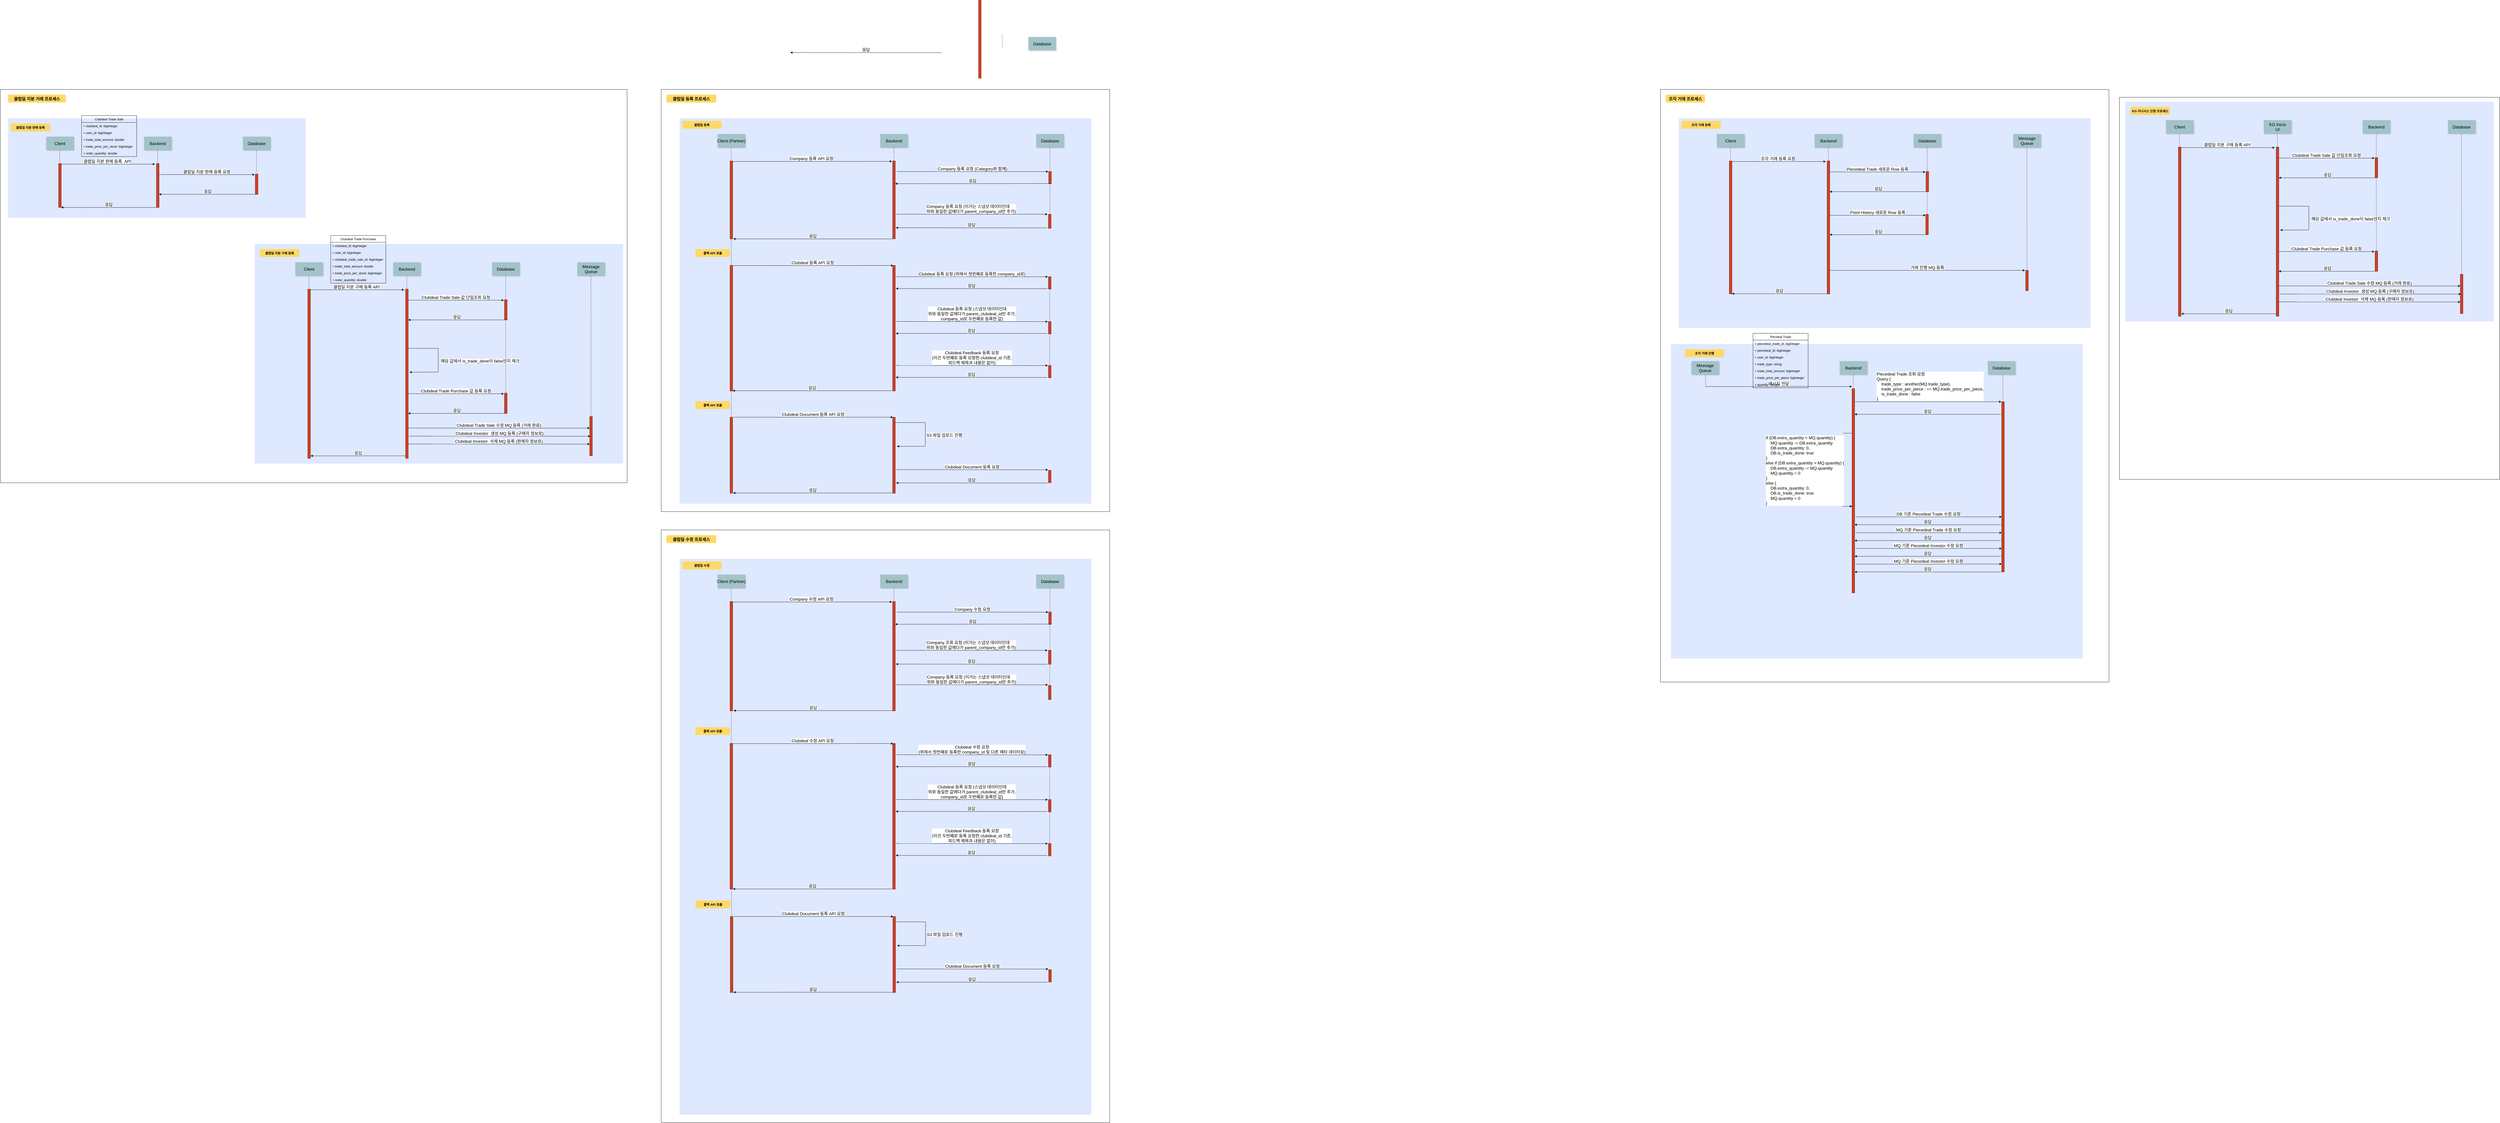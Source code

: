 <mxfile version="16.1.0" type="github">
  <diagram name="Page-1" id="9361dd3d-8414-5efd-6122-117bd74ce7a7">
    <mxGraphModel dx="3262" dy="1922" grid="1" gridSize="10" guides="1" tooltips="1" connect="1" arrows="1" fold="1" page="0" pageScale="1.5" pageWidth="826" pageHeight="1169" background="none" math="0" shadow="0">
      <root>
        <mxCell id="0" />
        <mxCell id="1" parent="0" />
        <mxCell id="KlOb9oc-CN9GO7hvicui-72" value="" style="rounded=0;whiteSpace=wrap;html=1;" parent="1" vertex="1">
          <mxGeometry x="1580" y="-80" width="1710" height="1610" as="geometry" />
        </mxCell>
        <mxCell id="69" value="" style="fillColor=#DEE8FF;strokeColor=none" parent="1" vertex="1">
          <mxGeometry x="1650" y="30" width="1570" height="1470" as="geometry" />
        </mxCell>
        <mxCell id="71" value="클럽딜 등록" style="rounded=1;fontStyle=1;fillColor=#FFD966;strokeColor=none" parent="1" vertex="1">
          <mxGeometry x="1660" y="40" width="150" height="30" as="geometry" />
        </mxCell>
        <mxCell id="AhJz03Bt-B3YiPbpUyde-89" value="Client (Partner)" style="shadow=1;fillColor=#A2C4C9;strokeColor=none;fontSize=16;" parent="1" vertex="1">
          <mxGeometry x="1795" y="90" width="105" height="50" as="geometry" />
        </mxCell>
        <mxCell id="AhJz03Bt-B3YiPbpUyde-90" value="Backend" style="shadow=1;fillColor=#A2C4C9;strokeColor=none;fontSize=16;" parent="1" vertex="1">
          <mxGeometry x="2415" y="90" width="105" height="50" as="geometry" />
        </mxCell>
        <mxCell id="AhJz03Bt-B3YiPbpUyde-91" value="Database" style="shadow=1;fillColor=#A2C4C9;strokeColor=none;fontSize=16;" parent="1" vertex="1">
          <mxGeometry x="3010" y="90" width="105" height="50" as="geometry" />
        </mxCell>
        <mxCell id="AhJz03Bt-B3YiPbpUyde-94" value="Company 등록 API 요청" style="edgeStyle=elbowEdgeStyle;elbow=vertical;verticalLabelPosition=top;verticalAlign=bottom;fontSize=16;" parent="1" edge="1">
          <mxGeometry x="1924.5" y="-38.12" width="100" height="100" as="geometry">
            <mxPoint x="1847" y="194.88" as="sourcePoint" />
            <mxPoint x="2460" y="194" as="targetPoint" />
            <Array as="points" />
          </mxGeometry>
        </mxCell>
        <mxCell id="AhJz03Bt-B3YiPbpUyde-95" value="" style="edgeStyle=none;endArrow=none;dashed=1" parent="1" edge="1">
          <mxGeometry x="2418.481" y="234.56" width="100" height="100" as="geometry">
            <mxPoint x="2466.91" y="139.56" as="sourcePoint" />
            <mxPoint x="2467.32" y="191.56" as="targetPoint" />
          </mxGeometry>
        </mxCell>
        <mxCell id="AhJz03Bt-B3YiPbpUyde-96" value="" style="fillColor=#CC4125;strokeColor=#660000" parent="1" vertex="1">
          <mxGeometry x="2462.5" y="192.56" width="10" height="297.44" as="geometry" />
        </mxCell>
        <mxCell id="AhJz03Bt-B3YiPbpUyde-97" value="Company 등록 요청 (Category와 함께)" style="edgeStyle=elbowEdgeStyle;elbow=vertical;verticalLabelPosition=top;verticalAlign=bottom;fontSize=16;exitX=0.915;exitY=0.08;exitDx=0;exitDy=0;exitPerimeter=0;" parent="1" edge="1">
          <mxGeometry x="2309" y="1.66" width="100" height="100" as="geometry">
            <mxPoint x="2477.65" y="233.155" as="sourcePoint" />
            <mxPoint x="3056" y="234" as="targetPoint" />
            <Array as="points" />
          </mxGeometry>
        </mxCell>
        <mxCell id="AhJz03Bt-B3YiPbpUyde-98" value="" style="edgeStyle=none;endArrow=none;dashed=1" parent="1" edge="1">
          <mxGeometry x="3013.641" y="236.56" width="100" height="100" as="geometry">
            <mxPoint x="3062.07" y="141.56" as="sourcePoint" />
            <mxPoint x="3062" y="231" as="targetPoint" />
          </mxGeometry>
        </mxCell>
        <mxCell id="AhJz03Bt-B3YiPbpUyde-99" value="" style="fillColor=#CC4125;strokeColor=#660000" parent="1" vertex="1">
          <mxGeometry x="3057.5" y="232.56" width="10" height="47.44" as="geometry" />
        </mxCell>
        <mxCell id="AhJz03Bt-B3YiPbpUyde-100" value="응답" style="edgeStyle=elbowEdgeStyle;elbow=vertical;verticalLabelPosition=top;verticalAlign=bottom;exitX=0.5;exitY=1;exitDx=0;exitDy=0;fontSize=16;" parent="1" edge="1">
          <mxGeometry x="2457.5" y="136" width="100" height="100" as="geometry">
            <mxPoint x="3062.5" y="279" as="sourcePoint" />
            <mxPoint x="2472.5" y="279.588" as="targetPoint" />
            <Array as="points" />
          </mxGeometry>
        </mxCell>
        <mxCell id="AhJz03Bt-B3YiPbpUyde-105" value="응답" style="edgeStyle=elbowEdgeStyle;elbow=vertical;verticalLabelPosition=top;verticalAlign=bottom;fontSize=16;" parent="1" edge="1">
          <mxGeometry x="1932.5" y="257.18" width="100" height="100" as="geometry">
            <mxPoint x="2462.5" y="490.18" as="sourcePoint" />
            <mxPoint x="1855.0" y="490.18" as="targetPoint" />
            <Array as="points" />
          </mxGeometry>
        </mxCell>
        <mxCell id="AhJz03Bt-B3YiPbpUyde-106" value="" style="fillColor=#CC4125;strokeColor=#660000" parent="1" vertex="1">
          <mxGeometry x="1842.5" y="192.56" width="10" height="297.44" as="geometry" />
        </mxCell>
        <mxCell id="AhJz03Bt-B3YiPbpUyde-107" value="" style="edgeStyle=none;endArrow=none;dashed=1;" parent="1" edge="1">
          <mxGeometry x="1798.161" y="238" width="100" height="100" as="geometry">
            <mxPoint x="1846.59" y="143" as="sourcePoint" />
            <mxPoint x="1847" y="190" as="targetPoint" />
          </mxGeometry>
        </mxCell>
        <mxCell id="SZOiIeE2iXW8za4jXHJB-124" value="" style="edgeStyle=none;endArrow=none;dashed=1" parent="1" edge="1">
          <mxGeometry x="3013.551" y="405" width="100" height="100" as="geometry">
            <mxPoint x="3062" y="280" as="sourcePoint" />
            <mxPoint x="3061.91" y="399.44" as="targetPoint" />
          </mxGeometry>
        </mxCell>
        <mxCell id="SZOiIeE2iXW8za4jXHJB-125" value="Company 등록 요청 (이거는 스냅샷 데이터인데 &#xa;위와 동일한 값에다가 parent_company_id만 추가)" style="edgeStyle=elbowEdgeStyle;elbow=vertical;verticalLabelPosition=top;verticalAlign=bottom;fontSize=16;align=left;" parent="1" edge="1">
          <mxGeometry width="100" height="100" as="geometry">
            <mxPoint x="2474" y="396" as="sourcePoint" />
            <mxPoint x="3053" y="396.28" as="targetPoint" />
            <Array as="points" />
            <mxPoint x="-174" as="offset" />
          </mxGeometry>
        </mxCell>
        <mxCell id="SZOiIeE2iXW8za4jXHJB-126" value="" style="fillColor=#CC4125;strokeColor=#660000" parent="1" vertex="1">
          <mxGeometry x="3056.5" y="396.28" width="10" height="53.72" as="geometry" />
        </mxCell>
        <mxCell id="SZOiIeE2iXW8za4jXHJB-127" value="응답" style="edgeStyle=elbowEdgeStyle;elbow=vertical;verticalLabelPosition=top;verticalAlign=bottom;exitX=0.892;exitY=0.555;exitDx=0;exitDy=0;fontSize=16;exitPerimeter=0;entryX=1.032;entryY=0.553;entryDx=0;entryDy=0;entryPerimeter=0;" parent="1" edge="1">
          <mxGeometry x="2459.5" y="304.72" width="100" height="100" as="geometry">
            <mxPoint x="3052.44" y="448" as="sourcePoint" />
            <mxPoint x="2474.82" y="447.174" as="targetPoint" />
            <Array as="points" />
          </mxGeometry>
        </mxCell>
        <mxCell id="KlOb9oc-CN9GO7hvicui-73" value="클럽딜 등록 프로세스" style="rounded=1;fontStyle=1;fillColor=#FFD966;strokeColor=none;fontSize=16;" parent="1" vertex="1">
          <mxGeometry x="1600" y="-60" width="190" height="30" as="geometry" />
        </mxCell>
        <mxCell id="KlOb9oc-CN9GO7hvicui-74" value="" style="rounded=0;whiteSpace=wrap;html=1;" parent="1" vertex="1">
          <mxGeometry x="-940" y="-80" width="2390" height="1500" as="geometry" />
        </mxCell>
        <mxCell id="KlOb9oc-CN9GO7hvicui-146" value="클럽딜 지분 거래 프로세스" style="rounded=1;fontStyle=1;fillColor=#FFD966;strokeColor=none;fontSize=16;" parent="1" vertex="1">
          <mxGeometry x="-910" y="-60" width="220" height="30" as="geometry" />
        </mxCell>
        <mxCell id="cGfgTrVELsaOKkTniNKJ-86" value="" style="fillColor=#DEE8FF;strokeColor=none" parent="1" vertex="1">
          <mxGeometry x="-910" y="30" width="1135" height="380" as="geometry" />
        </mxCell>
        <mxCell id="cGfgTrVELsaOKkTniNKJ-87" value="클럽딜 지분 판매 등록" style="rounded=1;fontStyle=1;fillColor=#FFD966;strokeColor=none" parent="1" vertex="1">
          <mxGeometry x="-900" y="50" width="150" height="30" as="geometry" />
        </mxCell>
        <mxCell id="cGfgTrVELsaOKkTniNKJ-88" value="Client" style="shadow=1;fillColor=#A2C4C9;strokeColor=none;fontSize=16;" parent="1" vertex="1">
          <mxGeometry x="-765" y="100" width="105" height="50" as="geometry" />
        </mxCell>
        <mxCell id="cGfgTrVELsaOKkTniNKJ-89" value="Backend" style="shadow=1;fillColor=#A2C4C9;strokeColor=none;fontSize=16;" parent="1" vertex="1">
          <mxGeometry x="-392" y="100" width="105" height="50" as="geometry" />
        </mxCell>
        <mxCell id="cGfgTrVELsaOKkTniNKJ-90" value="Database" style="shadow=1;fillColor=#A2C4C9;strokeColor=none;fontSize=16;" parent="1" vertex="1">
          <mxGeometry x="-15" y="100" width="105" height="50" as="geometry" />
        </mxCell>
        <mxCell id="cGfgTrVELsaOKkTniNKJ-91" value="클럽딜 지분 판매 등록  API" style="edgeStyle=elbowEdgeStyle;elbow=vertical;verticalLabelPosition=top;verticalAlign=bottom;fontSize=16;" parent="1" edge="1">
          <mxGeometry x="-635.5" y="-28.12" width="100" height="100" as="geometry">
            <mxPoint x="-713.0" y="204.88" as="sourcePoint" />
            <mxPoint x="-350" y="205" as="targetPoint" />
            <Array as="points" />
          </mxGeometry>
        </mxCell>
        <mxCell id="cGfgTrVELsaOKkTniNKJ-92" value="" style="edgeStyle=none;endArrow=none;dashed=1" parent="1" edge="1">
          <mxGeometry x="-388.559" y="245" width="100" height="100" as="geometry">
            <mxPoint x="-340.13" y="150" as="sourcePoint" />
            <mxPoint x="-339.72" y="202.0" as="targetPoint" />
          </mxGeometry>
        </mxCell>
        <mxCell id="cGfgTrVELsaOKkTniNKJ-93" value="" style="fillColor=#CC4125;strokeColor=#660000" parent="1" vertex="1">
          <mxGeometry x="-344.5" y="202.56" width="10" height="167.44" as="geometry" />
        </mxCell>
        <mxCell id="cGfgTrVELsaOKkTniNKJ-94" value="클럽딜 지분 판매 등록 요청" style="edgeStyle=elbowEdgeStyle;elbow=vertical;verticalLabelPosition=top;verticalAlign=bottom;fontSize=16;" parent="1" edge="1">
          <mxGeometry x="-257" y="11.66" width="100" height="100" as="geometry">
            <mxPoint x="-334.5" y="244.66" as="sourcePoint" />
            <mxPoint x="30" y="245" as="targetPoint" />
            <Array as="points" />
          </mxGeometry>
        </mxCell>
        <mxCell id="cGfgTrVELsaOKkTniNKJ-95" value="" style="edgeStyle=none;endArrow=none;dashed=1" parent="1" edge="1">
          <mxGeometry x="-11.359" y="246.56" width="100" height="100" as="geometry">
            <mxPoint x="37.07" y="151.56" as="sourcePoint" />
            <mxPoint x="37" y="241" as="targetPoint" />
          </mxGeometry>
        </mxCell>
        <mxCell id="cGfgTrVELsaOKkTniNKJ-96" value="" style="fillColor=#CC4125;strokeColor=#660000" parent="1" vertex="1">
          <mxGeometry x="32.5" y="242.56" width="10" height="77.44" as="geometry" />
        </mxCell>
        <mxCell id="cGfgTrVELsaOKkTniNKJ-97" value="응답" style="edgeStyle=elbowEdgeStyle;elbow=vertical;verticalLabelPosition=top;verticalAlign=bottom;exitX=0.5;exitY=1;exitDx=0;exitDy=0;fontSize=16;" parent="1" source="cGfgTrVELsaOKkTniNKJ-96" target="cGfgTrVELsaOKkTniNKJ-93" edge="1">
          <mxGeometry x="-102.5" y="177" width="100" height="100" as="geometry">
            <mxPoint x="-180.0" y="410.0" as="sourcePoint" />
            <mxPoint x="193" y="410.12" as="targetPoint" />
            <Array as="points" />
          </mxGeometry>
        </mxCell>
        <mxCell id="cGfgTrVELsaOKkTniNKJ-98" value="응답" style="edgeStyle=elbowEdgeStyle;elbow=vertical;verticalLabelPosition=top;verticalAlign=bottom;fontSize=16;" parent="1" edge="1">
          <mxGeometry x="-630" y="137.18" width="100" height="100" as="geometry">
            <mxPoint x="-344.5" y="370.3" as="sourcePoint" />
            <mxPoint x="-707.5" y="370.18" as="targetPoint" />
            <Array as="points" />
          </mxGeometry>
        </mxCell>
        <mxCell id="cGfgTrVELsaOKkTniNKJ-99" value="" style="fillColor=#CC4125;strokeColor=#660000" parent="1" vertex="1">
          <mxGeometry x="-717.5" y="202.56" width="10" height="167.44" as="geometry" />
        </mxCell>
        <mxCell id="cGfgTrVELsaOKkTniNKJ-100" value="" style="edgeStyle=none;endArrow=none;dashed=1;" parent="1" edge="1">
          <mxGeometry x="-761.839" y="248" width="100" height="100" as="geometry">
            <mxPoint x="-713.41" y="153" as="sourcePoint" />
            <mxPoint x="-713.0" y="200" as="targetPoint" />
          </mxGeometry>
        </mxCell>
        <mxCell id="cGfgTrVELsaOKkTniNKJ-101" value="" style="fillColor=#DEE8FF;strokeColor=none" parent="1" vertex="1">
          <mxGeometry x="30" y="509" width="1405" height="838" as="geometry" />
        </mxCell>
        <mxCell id="cGfgTrVELsaOKkTniNKJ-102" value="클럽딜 지분 구매 등록" style="rounded=1;fontStyle=1;fillColor=#FFD966;strokeColor=none" parent="1" vertex="1">
          <mxGeometry x="50" y="529" width="150" height="30" as="geometry" />
        </mxCell>
        <mxCell id="cGfgTrVELsaOKkTniNKJ-103" value="Client" style="shadow=1;fillColor=#A2C4C9;strokeColor=none;fontSize=16;" parent="1" vertex="1">
          <mxGeometry x="185" y="579" width="105" height="50" as="geometry" />
        </mxCell>
        <mxCell id="cGfgTrVELsaOKkTniNKJ-104" value="Backend" style="shadow=1;fillColor=#A2C4C9;strokeColor=none;fontSize=16;" parent="1" vertex="1">
          <mxGeometry x="558" y="579" width="105" height="50" as="geometry" />
        </mxCell>
        <mxCell id="cGfgTrVELsaOKkTniNKJ-105" value="Database" style="shadow=1;fillColor=#A2C4C9;strokeColor=none;fontSize=16;" parent="1" vertex="1">
          <mxGeometry x="935" y="579" width="105" height="50" as="geometry" />
        </mxCell>
        <mxCell id="cGfgTrVELsaOKkTniNKJ-106" value="클럽딜 지분 구매 등록 API" style="edgeStyle=elbowEdgeStyle;elbow=vertical;verticalLabelPosition=top;verticalAlign=bottom;fontSize=16;" parent="1" edge="1">
          <mxGeometry x="314.5" y="450.88" width="100" height="100" as="geometry">
            <mxPoint x="237.0" y="683.88" as="sourcePoint" />
            <mxPoint x="600" y="684" as="targetPoint" />
            <Array as="points" />
          </mxGeometry>
        </mxCell>
        <mxCell id="cGfgTrVELsaOKkTniNKJ-107" value="" style="edgeStyle=none;endArrow=none;dashed=1" parent="1" edge="1">
          <mxGeometry x="561.441" y="724" width="100" height="100" as="geometry">
            <mxPoint x="609.87" y="629" as="sourcePoint" />
            <mxPoint x="610.28" y="681.0" as="targetPoint" />
          </mxGeometry>
        </mxCell>
        <mxCell id="cGfgTrVELsaOKkTniNKJ-108" value="" style="fillColor=#CC4125;strokeColor=#660000" parent="1" vertex="1">
          <mxGeometry x="605.5" y="681.56" width="10" height="645.44" as="geometry" />
        </mxCell>
        <mxCell id="cGfgTrVELsaOKkTniNKJ-109" value="Clubdeal Trade Sale 값 단일조회 요청" style="edgeStyle=elbowEdgeStyle;elbow=vertical;verticalLabelPosition=top;verticalAlign=bottom;fontSize=16;" parent="1" edge="1">
          <mxGeometry x="693" y="490.66" width="100" height="100" as="geometry">
            <mxPoint x="615.5" y="723.66" as="sourcePoint" />
            <mxPoint x="980" y="724" as="targetPoint" />
            <Array as="points" />
          </mxGeometry>
        </mxCell>
        <mxCell id="cGfgTrVELsaOKkTniNKJ-110" value="" style="edgeStyle=none;endArrow=none;dashed=1" parent="1" edge="1">
          <mxGeometry x="938.641" y="725.56" width="100" height="100" as="geometry">
            <mxPoint x="987.07" y="630.56" as="sourcePoint" />
            <mxPoint x="987" y="720" as="targetPoint" />
          </mxGeometry>
        </mxCell>
        <mxCell id="cGfgTrVELsaOKkTniNKJ-111" value="" style="fillColor=#CC4125;strokeColor=#660000" parent="1" vertex="1">
          <mxGeometry x="982.5" y="721.56" width="10" height="77.44" as="geometry" />
        </mxCell>
        <mxCell id="cGfgTrVELsaOKkTniNKJ-112" value="응답" style="edgeStyle=elbowEdgeStyle;elbow=vertical;verticalLabelPosition=top;verticalAlign=bottom;exitX=0.5;exitY=1;exitDx=0;exitDy=0;fontSize=16;" parent="1" source="cGfgTrVELsaOKkTniNKJ-111" target="cGfgTrVELsaOKkTniNKJ-108" edge="1">
          <mxGeometry x="847.5" y="656" width="100" height="100" as="geometry">
            <mxPoint x="770.0" y="889.0" as="sourcePoint" />
            <mxPoint x="1143" y="889.12" as="targetPoint" />
            <Array as="points" />
          </mxGeometry>
        </mxCell>
        <mxCell id="cGfgTrVELsaOKkTniNKJ-113" value="응답" style="edgeStyle=elbowEdgeStyle;elbow=vertical;verticalLabelPosition=top;verticalAlign=bottom;fontSize=16;" parent="1" edge="1">
          <mxGeometry x="321" y="1084.23" width="100" height="100" as="geometry">
            <mxPoint x="606.5" y="1317.35" as="sourcePoint" />
            <mxPoint x="243.5" y="1317.23" as="targetPoint" />
            <Array as="points" />
          </mxGeometry>
        </mxCell>
        <mxCell id="cGfgTrVELsaOKkTniNKJ-114" value="" style="fillColor=#CC4125;strokeColor=#660000" parent="1" vertex="1">
          <mxGeometry x="232.5" y="681.56" width="10" height="645.44" as="geometry" />
        </mxCell>
        <mxCell id="cGfgTrVELsaOKkTniNKJ-115" value="" style="edgeStyle=none;endArrow=none;dashed=1;" parent="1" edge="1">
          <mxGeometry x="188.161" y="727" width="100" height="100" as="geometry">
            <mxPoint x="236.59" y="632" as="sourcePoint" />
            <mxPoint x="237.0" y="679" as="targetPoint" />
          </mxGeometry>
        </mxCell>
        <mxCell id="cGfgTrVELsaOKkTniNKJ-117" value="Clubdeal Trade Sale" style="swimlane;fontStyle=0;childLayout=stackLayout;horizontal=1;startSize=26;fillColor=none;horizontalStack=0;resizeParent=1;resizeParentMax=0;resizeLast=0;collapsible=1;marginBottom=0;" parent="1" vertex="1">
          <mxGeometry x="-630" y="20" width="210" height="156" as="geometry" />
        </mxCell>
        <mxCell id="cGfgTrVELsaOKkTniNKJ-118" value="+ clubdeal_id: bigInteger" style="text;strokeColor=none;fillColor=none;align=left;verticalAlign=top;spacingLeft=4;spacingRight=4;overflow=hidden;rotatable=0;points=[[0,0.5],[1,0.5]];portConstraint=eastwest;" parent="cGfgTrVELsaOKkTniNKJ-117" vertex="1">
          <mxGeometry y="26" width="210" height="26" as="geometry" />
        </mxCell>
        <mxCell id="cGfgTrVELsaOKkTniNKJ-119" value="+ user_id: bigInteger" style="text;strokeColor=none;fillColor=none;align=left;verticalAlign=top;spacingLeft=4;spacingRight=4;overflow=hidden;rotatable=0;points=[[0,0.5],[1,0.5]];portConstraint=eastwest;" parent="cGfgTrVELsaOKkTniNKJ-117" vertex="1">
          <mxGeometry y="52" width="210" height="26" as="geometry" />
        </mxCell>
        <mxCell id="cGfgTrVELsaOKkTniNKJ-124" value="+ trade_total_amount: double" style="text;strokeColor=none;fillColor=none;align=left;verticalAlign=top;spacingLeft=4;spacingRight=4;overflow=hidden;rotatable=0;points=[[0,0.5],[1,0.5]];portConstraint=eastwest;" parent="cGfgTrVELsaOKkTniNKJ-117" vertex="1">
          <mxGeometry y="78" width="210" height="26" as="geometry" />
        </mxCell>
        <mxCell id="cGfgTrVELsaOKkTniNKJ-121" value="+ trade_price_per_stock: bigInteger" style="text;strokeColor=none;fillColor=none;align=left;verticalAlign=top;spacingLeft=4;spacingRight=4;overflow=hidden;rotatable=0;points=[[0,0.5],[1,0.5]];portConstraint=eastwest;" parent="cGfgTrVELsaOKkTniNKJ-117" vertex="1">
          <mxGeometry y="104" width="210" height="26" as="geometry" />
        </mxCell>
        <mxCell id="cGfgTrVELsaOKkTniNKJ-120" value="+ order_quantity: double" style="text;strokeColor=none;fillColor=none;align=left;verticalAlign=top;spacingLeft=4;spacingRight=4;overflow=hidden;rotatable=0;points=[[0,0.5],[1,0.5]];portConstraint=eastwest;" parent="cGfgTrVELsaOKkTniNKJ-117" vertex="1">
          <mxGeometry y="130" width="210" height="26" as="geometry" />
        </mxCell>
        <mxCell id="cGfgTrVELsaOKkTniNKJ-127" value="Clubdeal Trade Purchase" style="swimlane;fontStyle=0;childLayout=stackLayout;horizontal=1;startSize=26;fillColor=none;horizontalStack=0;resizeParent=1;resizeParentMax=0;resizeLast=0;collapsible=1;marginBottom=0;" parent="1" vertex="1">
          <mxGeometry x="320" y="477.0" width="210" height="182" as="geometry" />
        </mxCell>
        <mxCell id="cGfgTrVELsaOKkTniNKJ-128" value="+ clubdeal_id: bigInteger" style="text;strokeColor=none;fillColor=none;align=left;verticalAlign=top;spacingLeft=4;spacingRight=4;overflow=hidden;rotatable=0;points=[[0,0.5],[1,0.5]];portConstraint=eastwest;" parent="cGfgTrVELsaOKkTniNKJ-127" vertex="1">
          <mxGeometry y="26" width="210" height="26" as="geometry" />
        </mxCell>
        <mxCell id="cGfgTrVELsaOKkTniNKJ-129" value="+ user_id: bigInteger" style="text;strokeColor=none;fillColor=none;align=left;verticalAlign=top;spacingLeft=4;spacingRight=4;overflow=hidden;rotatable=0;points=[[0,0.5],[1,0.5]];portConstraint=eastwest;" parent="cGfgTrVELsaOKkTniNKJ-127" vertex="1">
          <mxGeometry y="52" width="210" height="26" as="geometry" />
        </mxCell>
        <mxCell id="cGfgTrVELsaOKkTniNKJ-133" value="+ clubdeal_trade_sale_id: bigInteger" style="text;strokeColor=none;fillColor=none;align=left;verticalAlign=top;spacingLeft=4;spacingRight=4;overflow=hidden;rotatable=0;points=[[0,0.5],[1,0.5]];portConstraint=eastwest;" parent="cGfgTrVELsaOKkTniNKJ-127" vertex="1">
          <mxGeometry y="78" width="210" height="26" as="geometry" />
        </mxCell>
        <mxCell id="cGfgTrVELsaOKkTniNKJ-130" value="+ trade_total_amount: double" style="text;strokeColor=none;fillColor=none;align=left;verticalAlign=top;spacingLeft=4;spacingRight=4;overflow=hidden;rotatable=0;points=[[0,0.5],[1,0.5]];portConstraint=eastwest;" parent="cGfgTrVELsaOKkTniNKJ-127" vertex="1">
          <mxGeometry y="104" width="210" height="26" as="geometry" />
        </mxCell>
        <mxCell id="cGfgTrVELsaOKkTniNKJ-131" value="+ trade_price_per_stock: bigInteger" style="text;strokeColor=none;fillColor=none;align=left;verticalAlign=top;spacingLeft=4;spacingRight=4;overflow=hidden;rotatable=0;points=[[0,0.5],[1,0.5]];portConstraint=eastwest;" parent="cGfgTrVELsaOKkTniNKJ-127" vertex="1">
          <mxGeometry y="130" width="210" height="26" as="geometry" />
        </mxCell>
        <mxCell id="cGfgTrVELsaOKkTniNKJ-132" value="+ order_quantity: double" style="text;strokeColor=none;fillColor=none;align=left;verticalAlign=top;spacingLeft=4;spacingRight=4;overflow=hidden;rotatable=0;points=[[0,0.5],[1,0.5]];portConstraint=eastwest;" parent="cGfgTrVELsaOKkTniNKJ-127" vertex="1">
          <mxGeometry y="156" width="210" height="26" as="geometry" />
        </mxCell>
        <mxCell id="cGfgTrVELsaOKkTniNKJ-134" value="해당 값에서 is_trade_done이 false인지 체크" style="edgeStyle=elbowEdgeStyle;elbow=vertical;verticalLabelPosition=top;verticalAlign=bottom;fontSize=16;endArrow=none;endFill=0;" parent="1" edge="1">
          <mxGeometry x="-260" y="-33" width="100" height="100" as="geometry">
            <mxPoint x="615.5" y="907.29" as="sourcePoint" />
            <mxPoint x="730" y="908" as="targetPoint" />
            <Array as="points" />
            <mxPoint x="217" y="59" as="offset" />
          </mxGeometry>
        </mxCell>
        <mxCell id="cGfgTrVELsaOKkTniNKJ-135" value="" style="endArrow=none;html=1;rounded=0;endFill=0;" parent="1" edge="1">
          <mxGeometry width="50" height="50" relative="1" as="geometry">
            <mxPoint x="730" y="907" as="sourcePoint" />
            <mxPoint x="730" y="997" as="targetPoint" />
          </mxGeometry>
        </mxCell>
        <mxCell id="cGfgTrVELsaOKkTniNKJ-136" value="" style="endArrow=classic;html=1;rounded=0;entryX=1.508;entryY=0.706;entryDx=0;entryDy=0;entryPerimeter=0;" parent="1" edge="1">
          <mxGeometry width="50" height="50" relative="1" as="geometry">
            <mxPoint x="730" y="998" as="sourcePoint" />
            <mxPoint x="620.58" y="998.341" as="targetPoint" />
          </mxGeometry>
        </mxCell>
        <mxCell id="cGfgTrVELsaOKkTniNKJ-137" value="Clubdeal Trade Purchase 값 등록 요청" style="edgeStyle=elbowEdgeStyle;elbow=vertical;verticalLabelPosition=top;verticalAlign=bottom;fontSize=16;" parent="1" edge="1">
          <mxGeometry x="693" y="847.1" width="100" height="100" as="geometry">
            <mxPoint x="615.5" y="1080.1" as="sourcePoint" />
            <mxPoint x="980" y="1080.44" as="targetPoint" />
            <Array as="points" />
          </mxGeometry>
        </mxCell>
        <mxCell id="cGfgTrVELsaOKkTniNKJ-138" value="" style="fillColor=#CC4125;strokeColor=#660000" parent="1" vertex="1">
          <mxGeometry x="982.5" y="1078" width="10" height="77.44" as="geometry" />
        </mxCell>
        <mxCell id="cGfgTrVELsaOKkTniNKJ-139" value="응답" style="edgeStyle=elbowEdgeStyle;elbow=vertical;verticalLabelPosition=top;verticalAlign=bottom;exitX=0.5;exitY=1;exitDx=0;exitDy=0;fontSize=16;" parent="1" source="cGfgTrVELsaOKkTniNKJ-138" edge="1">
          <mxGeometry x="847.5" y="1012.44" width="100" height="100" as="geometry">
            <mxPoint x="770.0" y="1245.44" as="sourcePoint" />
            <mxPoint x="615.5" y="1155.072" as="targetPoint" />
            <Array as="points" />
          </mxGeometry>
        </mxCell>
        <mxCell id="cGfgTrVELsaOKkTniNKJ-140" value="" style="edgeStyle=none;endArrow=none;dashed=1;entryX=0.5;entryY=0;entryDx=0;entryDy=0;" parent="1" target="cGfgTrVELsaOKkTniNKJ-138" edge="1">
          <mxGeometry x="938.611" y="892" width="100" height="100" as="geometry">
            <mxPoint x="987.04" y="797.0" as="sourcePoint" />
            <mxPoint x="986.97" y="886.44" as="targetPoint" />
          </mxGeometry>
        </mxCell>
        <mxCell id="cGfgTrVELsaOKkTniNKJ-141" value="Message&#xa;Queue" style="shadow=1;fillColor=#A2C4C9;strokeColor=none;fontSize=16;" parent="1" vertex="1">
          <mxGeometry x="1260" y="579" width="105" height="50" as="geometry" />
        </mxCell>
        <mxCell id="cGfgTrVELsaOKkTniNKJ-142" value="" style="edgeStyle=none;endArrow=none;dashed=1;entryX=0.5;entryY=0;entryDx=0;entryDy=0;" parent="1" target="cGfgTrVELsaOKkTniNKJ-144" edge="1">
          <mxGeometry x="1263.521" y="727.12" width="100" height="100" as="geometry">
            <mxPoint x="1311.95" y="632.12" as="sourcePoint" />
            <mxPoint x="1311.88" y="721.56" as="targetPoint" />
          </mxGeometry>
        </mxCell>
        <mxCell id="cGfgTrVELsaOKkTniNKJ-143" value="Clubdeal Investor  생성 MQ 등록 (구매자 정보로)" style="edgeStyle=elbowEdgeStyle;elbow=vertical;verticalLabelPosition=top;verticalAlign=bottom;fontSize=16;entryX=0.25;entryY=0.202;entryDx=0;entryDy=0;entryPerimeter=0;" parent="1" edge="1">
          <mxGeometry x="695.5" y="1009.17" width="100" height="100" as="geometry">
            <mxPoint x="618" y="1242.17" as="sourcePoint" />
            <mxPoint x="1310" y="1242.47" as="targetPoint" />
            <Array as="points" />
          </mxGeometry>
        </mxCell>
        <mxCell id="cGfgTrVELsaOKkTniNKJ-144" value="" style="fillColor=#CC4125;strokeColor=#660000" parent="1" vertex="1">
          <mxGeometry x="1307.5" y="1167" width="10" height="150" as="geometry" />
        </mxCell>
        <mxCell id="cGfgTrVELsaOKkTniNKJ-145" value="Clubdeal Investor  삭제 MQ 등록 (판매자 정보로)" style="edgeStyle=elbowEdgeStyle;elbow=vertical;verticalLabelPosition=top;verticalAlign=bottom;fontSize=16;entryX=0.25;entryY=0.202;entryDx=0;entryDy=0;entryPerimeter=0;" parent="1" edge="1">
          <mxGeometry x="693" y="1039.17" width="100" height="100" as="geometry">
            <mxPoint x="615.5" y="1272.17" as="sourcePoint" />
            <mxPoint x="1307.5" y="1272.47" as="targetPoint" />
            <Array as="points" />
          </mxGeometry>
        </mxCell>
        <mxCell id="cGfgTrVELsaOKkTniNKJ-146" value="Clubdeal Trade Sale 수정 MQ 등록 (거래 완료)" style="edgeStyle=elbowEdgeStyle;elbow=vertical;verticalLabelPosition=top;verticalAlign=bottom;fontSize=16;entryX=0.25;entryY=0.202;entryDx=0;entryDy=0;entryPerimeter=0;" parent="1" edge="1">
          <mxGeometry x="693" y="978.34" width="100" height="100" as="geometry">
            <mxPoint x="615.5" y="1211.34" as="sourcePoint" />
            <mxPoint x="1307.5" y="1211.64" as="targetPoint" />
            <Array as="points" />
          </mxGeometry>
        </mxCell>
        <mxCell id="aL3dikW4eVDOz2QTNqO3-71" value="" style="rounded=0;whiteSpace=wrap;html=1;" parent="1" vertex="1">
          <mxGeometry x="5390" y="-80" width="1710" height="2260" as="geometry" />
        </mxCell>
        <mxCell id="aL3dikW4eVDOz2QTNqO3-72" value="" style="fillColor=#DEE8FF;strokeColor=none" parent="1" vertex="1">
          <mxGeometry x="5460" y="30" width="1570" height="800" as="geometry" />
        </mxCell>
        <mxCell id="aL3dikW4eVDOz2QTNqO3-73" value="조각 거래 등록" style="rounded=1;fontStyle=1;fillColor=#FFD966;strokeColor=none" parent="1" vertex="1">
          <mxGeometry x="5470" y="40" width="150" height="30" as="geometry" />
        </mxCell>
        <mxCell id="aL3dikW4eVDOz2QTNqO3-74" value="Client" style="shadow=1;fillColor=#A2C4C9;strokeColor=none;fontSize=16;" parent="1" vertex="1">
          <mxGeometry x="5605" y="90" width="105" height="50" as="geometry" />
        </mxCell>
        <mxCell id="aL3dikW4eVDOz2QTNqO3-75" value="Backend" style="shadow=1;fillColor=#A2C4C9;strokeColor=none;fontSize=16;" parent="1" vertex="1">
          <mxGeometry x="5978" y="90" width="105" height="50" as="geometry" />
        </mxCell>
        <mxCell id="aL3dikW4eVDOz2QTNqO3-76" value="Database" style="shadow=1;fillColor=#A2C4C9;strokeColor=none;fontSize=16;" parent="1" vertex="1">
          <mxGeometry x="6355" y="90" width="105" height="50" as="geometry" />
        </mxCell>
        <mxCell id="aL3dikW4eVDOz2QTNqO3-77" value="Message&#xa;Queue" style="shadow=1;fillColor=#A2C4C9;strokeColor=none;fontSize=16;" parent="1" vertex="1">
          <mxGeometry x="6735" y="90" width="105" height="50" as="geometry" />
        </mxCell>
        <mxCell id="aL3dikW4eVDOz2QTNqO3-78" value="조각 거래 등록 요청" style="edgeStyle=elbowEdgeStyle;elbow=vertical;verticalLabelPosition=top;verticalAlign=bottom;fontSize=16;" parent="1" edge="1">
          <mxGeometry x="5734.5" y="-38.12" width="100" height="100" as="geometry">
            <mxPoint x="5657" y="194.88" as="sourcePoint" />
            <mxPoint x="6020" y="195" as="targetPoint" />
            <Array as="points" />
          </mxGeometry>
        </mxCell>
        <mxCell id="aL3dikW4eVDOz2QTNqO3-79" value="" style="edgeStyle=none;endArrow=none;dashed=1" parent="1" edge="1">
          <mxGeometry x="5981.441" y="235" width="100" height="100" as="geometry">
            <mxPoint x="6029.87" y="140" as="sourcePoint" />
            <mxPoint x="6030.28" y="192" as="targetPoint" />
          </mxGeometry>
        </mxCell>
        <mxCell id="aL3dikW4eVDOz2QTNqO3-80" value="" style="fillColor=#CC4125;strokeColor=#660000" parent="1" vertex="1">
          <mxGeometry x="6025.5" y="192.56" width="10" height="507.44" as="geometry" />
        </mxCell>
        <mxCell id="aL3dikW4eVDOz2QTNqO3-81" value="Piecedeal Trade 새로운 Row 등록" style="edgeStyle=elbowEdgeStyle;elbow=vertical;verticalLabelPosition=top;verticalAlign=bottom;fontSize=16;" parent="1" edge="1">
          <mxGeometry x="6113" y="1.66" width="100" height="100" as="geometry">
            <mxPoint x="6035.5" y="234.66" as="sourcePoint" />
            <mxPoint x="6400" y="235" as="targetPoint" />
            <Array as="points" />
          </mxGeometry>
        </mxCell>
        <mxCell id="aL3dikW4eVDOz2QTNqO3-82" value="" style="edgeStyle=none;endArrow=none;dashed=1" parent="1" edge="1">
          <mxGeometry x="6358.641" y="236.56" width="100" height="100" as="geometry">
            <mxPoint x="6407.07" y="141.56" as="sourcePoint" />
            <mxPoint x="6407" y="231.0" as="targetPoint" />
          </mxGeometry>
        </mxCell>
        <mxCell id="aL3dikW4eVDOz2QTNqO3-83" value="" style="fillColor=#CC4125;strokeColor=#660000" parent="1" vertex="1">
          <mxGeometry x="6402.5" y="232.56" width="10" height="77.44" as="geometry" />
        </mxCell>
        <mxCell id="aL3dikW4eVDOz2QTNqO3-84" value="응답" style="edgeStyle=elbowEdgeStyle;elbow=vertical;verticalLabelPosition=top;verticalAlign=bottom;exitX=0.5;exitY=1;exitDx=0;exitDy=0;fontSize=16;" parent="1" source="aL3dikW4eVDOz2QTNqO3-83" target="aL3dikW4eVDOz2QTNqO3-80" edge="1">
          <mxGeometry x="6267.5" y="167" width="100" height="100" as="geometry">
            <mxPoint x="6190.0" y="400.0" as="sourcePoint" />
            <mxPoint x="6563" y="400.12" as="targetPoint" />
            <Array as="points" />
          </mxGeometry>
        </mxCell>
        <mxCell id="aL3dikW4eVDOz2QTNqO3-85" value="거래 진행 MQ 등록" style="edgeStyle=elbowEdgeStyle;elbow=vertical;verticalLabelPosition=top;verticalAlign=bottom;fontSize=16;" parent="1" edge="1">
          <mxGeometry x="6113" y="377" width="100" height="100" as="geometry">
            <mxPoint x="6035.5" y="610" as="sourcePoint" />
            <mxPoint x="6780" y="610" as="targetPoint" />
            <Array as="points" />
          </mxGeometry>
        </mxCell>
        <mxCell id="aL3dikW4eVDOz2QTNqO3-86" value="" style="edgeStyle=none;endArrow=none;dashed=1;entryX=0.5;entryY=0;entryDx=0;entryDy=0;" parent="1" target="aL3dikW4eVDOz2QTNqO3-87" edge="1">
          <mxGeometry x="6738.711" y="238.12" width="100" height="100" as="geometry">
            <mxPoint x="6787.14" y="143.12" as="sourcePoint" />
            <mxPoint x="6787" y="410" as="targetPoint" />
          </mxGeometry>
        </mxCell>
        <mxCell id="aL3dikW4eVDOz2QTNqO3-87" value="" style="fillColor=#CC4125;strokeColor=#660000" parent="1" vertex="1">
          <mxGeometry x="6782.5" y="610" width="10" height="77.44" as="geometry" />
        </mxCell>
        <mxCell id="aL3dikW4eVDOz2QTNqO3-88" value="응답" style="edgeStyle=elbowEdgeStyle;elbow=vertical;verticalLabelPosition=top;verticalAlign=bottom;fontSize=16;" parent="1" edge="1">
          <mxGeometry x="5740" y="466" width="100" height="100" as="geometry">
            <mxPoint x="6025.5" y="699.12" as="sourcePoint" />
            <mxPoint x="5662.5" y="699" as="targetPoint" />
            <Array as="points" />
          </mxGeometry>
        </mxCell>
        <mxCell id="aL3dikW4eVDOz2QTNqO3-89" value="" style="fillColor=#CC4125;strokeColor=#660000" parent="1" vertex="1">
          <mxGeometry x="5652.5" y="192.56" width="10" height="507.44" as="geometry" />
        </mxCell>
        <mxCell id="aL3dikW4eVDOz2QTNqO3-90" value="" style="edgeStyle=none;endArrow=none;dashed=1;" parent="1" edge="1">
          <mxGeometry x="5608.161" y="238" width="100" height="100" as="geometry">
            <mxPoint x="5656.59" y="143.0" as="sourcePoint" />
            <mxPoint x="5657" y="190" as="targetPoint" />
          </mxGeometry>
        </mxCell>
        <mxCell id="aL3dikW4eVDOz2QTNqO3-91" value="" style="fillColor=#DEE8FF;strokeColor=none" parent="1" vertex="1">
          <mxGeometry x="5430" y="891.5" width="1570" height="1198.5" as="geometry" />
        </mxCell>
        <mxCell id="aL3dikW4eVDOz2QTNqO3-92" value="조각 거래 진행" style="rounded=1;fontStyle=1;fillColor=#FFD966;strokeColor=none" parent="1" vertex="1">
          <mxGeometry x="5483" y="911" width="150" height="30" as="geometry" />
        </mxCell>
        <mxCell id="aL3dikW4eVDOz2QTNqO3-93" value="Message&#xa;Queue" style="shadow=1;fillColor=#A2C4C9;strokeColor=none;fontSize=16;" parent="1" vertex="1">
          <mxGeometry x="5508" y="956" width="105" height="50" as="geometry" />
        </mxCell>
        <mxCell id="aL3dikW4eVDOz2QTNqO3-94" value="Backend" style="shadow=1;fillColor=#A2C4C9;strokeColor=none;fontSize=16;" parent="1" vertex="1">
          <mxGeometry x="6073" y="956" width="105" height="50" as="geometry" />
        </mxCell>
        <mxCell id="aL3dikW4eVDOz2QTNqO3-95" value="Database" style="shadow=1;fillColor=#A2C4C9;strokeColor=none;fontSize=16;" parent="1" vertex="1">
          <mxGeometry x="6638" y="956" width="105" height="50" as="geometry" />
        </mxCell>
        <mxCell id="aL3dikW4eVDOz2QTNqO3-96" value="" style="edgeStyle=none;endArrow=none;dashed=1;" parent="1" edge="1">
          <mxGeometry x="5513.071" y="1103" width="100" height="100" as="geometry">
            <mxPoint x="5561.5" y="1008" as="sourcePoint" />
            <mxPoint x="5561.91" y="1055" as="targetPoint" />
          </mxGeometry>
        </mxCell>
        <mxCell id="aL3dikW4eVDOz2QTNqO3-97" value="메시지 전달" style="edgeStyle=elbowEdgeStyle;elbow=vertical;verticalLabelPosition=top;verticalAlign=bottom;fontSize=16;" parent="1" edge="1">
          <mxGeometry x="5640" y="820" width="100" height="100" as="geometry">
            <mxPoint x="5562.5" y="1053" as="sourcePoint" />
            <mxPoint x="6120" y="1053" as="targetPoint" />
            <Array as="points" />
          </mxGeometry>
        </mxCell>
        <mxCell id="aL3dikW4eVDOz2QTNqO3-98" value="" style="edgeStyle=none;endArrow=none;dashed=1" parent="1" edge="1">
          <mxGeometry x="6076.481" y="1103" width="100" height="100" as="geometry">
            <mxPoint x="6124.91" y="1008" as="sourcePoint" />
            <mxPoint x="6125.32" y="1060" as="targetPoint" />
          </mxGeometry>
        </mxCell>
        <mxCell id="aL3dikW4eVDOz2QTNqO3-99" value="" style="fillColor=#CC4125;strokeColor=#660000" parent="1" vertex="1">
          <mxGeometry x="6120.5" y="1061" width="10" height="779" as="geometry" />
        </mxCell>
        <mxCell id="aL3dikW4eVDOz2QTNqO3-100" value="Piecdeal Trade" style="swimlane;fontStyle=0;childLayout=stackLayout;horizontal=1;startSize=26;fillColor=none;horizontalStack=0;resizeParent=1;resizeParentMax=0;resizeLast=0;collapsible=1;marginBottom=0;" parent="1" vertex="1">
          <mxGeometry x="5743" y="850" width="210" height="208" as="geometry" />
        </mxCell>
        <mxCell id="aL3dikW4eVDOz2QTNqO3-101" value="+ piecedeal_trade_id: bigInteger" style="text;strokeColor=none;fillColor=none;align=left;verticalAlign=top;spacingLeft=4;spacingRight=4;overflow=hidden;rotatable=0;points=[[0,0.5],[1,0.5]];portConstraint=eastwest;" parent="aL3dikW4eVDOz2QTNqO3-100" vertex="1">
          <mxGeometry y="26" width="210" height="26" as="geometry" />
        </mxCell>
        <mxCell id="aL3dikW4eVDOz2QTNqO3-102" value="+ piecedeal_id: bigInteger" style="text;strokeColor=none;fillColor=none;align=left;verticalAlign=top;spacingLeft=4;spacingRight=4;overflow=hidden;rotatable=0;points=[[0,0.5],[1,0.5]];portConstraint=eastwest;" parent="aL3dikW4eVDOz2QTNqO3-100" vertex="1">
          <mxGeometry y="52" width="210" height="26" as="geometry" />
        </mxCell>
        <mxCell id="aL3dikW4eVDOz2QTNqO3-103" value="+ user_id: bigInteger" style="text;strokeColor=none;fillColor=none;align=left;verticalAlign=top;spacingLeft=4;spacingRight=4;overflow=hidden;rotatable=0;points=[[0,0.5],[1,0.5]];portConstraint=eastwest;" parent="aL3dikW4eVDOz2QTNqO3-100" vertex="1">
          <mxGeometry y="78" width="210" height="26" as="geometry" />
        </mxCell>
        <mxCell id="aL3dikW4eVDOz2QTNqO3-104" value="+ trade_type: string" style="text;strokeColor=none;fillColor=none;align=left;verticalAlign=top;spacingLeft=4;spacingRight=4;overflow=hidden;rotatable=0;points=[[0,0.5],[1,0.5]];portConstraint=eastwest;" parent="aL3dikW4eVDOz2QTNqO3-100" vertex="1">
          <mxGeometry y="104" width="210" height="26" as="geometry" />
        </mxCell>
        <mxCell id="aL3dikW4eVDOz2QTNqO3-105" value="+ trade_total_amount: bigInteger" style="text;strokeColor=none;fillColor=none;align=left;verticalAlign=top;spacingLeft=4;spacingRight=4;overflow=hidden;rotatable=0;points=[[0,0.5],[1,0.5]];portConstraint=eastwest;" parent="aL3dikW4eVDOz2QTNqO3-100" vertex="1">
          <mxGeometry y="130" width="210" height="26" as="geometry" />
        </mxCell>
        <mxCell id="aL3dikW4eVDOz2QTNqO3-106" value="+ trade_price_per_piece: bigInteger" style="text;strokeColor=none;fillColor=none;align=left;verticalAlign=top;spacingLeft=4;spacingRight=4;overflow=hidden;rotatable=0;points=[[0,0.5],[1,0.5]];portConstraint=eastwest;" parent="aL3dikW4eVDOz2QTNqO3-100" vertex="1">
          <mxGeometry y="156" width="210" height="26" as="geometry" />
        </mxCell>
        <mxCell id="aL3dikW4eVDOz2QTNqO3-107" value="+ quantity: integer" style="text;strokeColor=none;fillColor=none;align=left;verticalAlign=top;spacingLeft=4;spacingRight=4;overflow=hidden;rotatable=0;points=[[0,0.5],[1,0.5]];portConstraint=eastwest;" parent="aL3dikW4eVDOz2QTNqO3-100" vertex="1">
          <mxGeometry y="182" width="210" height="26" as="geometry" />
        </mxCell>
        <mxCell id="aL3dikW4eVDOz2QTNqO3-108" value="" style="fillColor=#CC4125;strokeColor=#660000" parent="1" vertex="1">
          <mxGeometry x="6691" y="1111" width="10" height="649" as="geometry" />
        </mxCell>
        <mxCell id="aL3dikW4eVDOz2QTNqO3-109" value="" style="edgeStyle=none;endArrow=none;dashed=1;entryX=0.5;entryY=0;entryDx=0;entryDy=0;" parent="1" target="aL3dikW4eVDOz2QTNqO3-108" edge="1">
          <mxGeometry x="6647.071" y="1101" width="100" height="100" as="geometry">
            <mxPoint x="6695.5" y="1006" as="sourcePoint" />
            <mxPoint x="6695.91" y="1058" as="targetPoint" />
          </mxGeometry>
        </mxCell>
        <mxCell id="aL3dikW4eVDOz2QTNqO3-110" value="Piecedeal Trade 조회 요청&#xa;Query {&#xa;    trade_type : another(MQ.trade_type),&#xa;    trade_price_per_piece : == MQ.trade_price_per_piece,&#xa;    is_trade_done : false&#xa;}" style="edgeStyle=elbowEdgeStyle;elbow=vertical;verticalLabelPosition=top;verticalAlign=bottom;fontSize=16;align=left;" parent="1" edge="1">
          <mxGeometry x="3713" y="1" width="100" height="100" as="geometry">
            <mxPoint x="6132" y="1111" as="sourcePoint" />
            <mxPoint x="6689.5" y="1111" as="targetPoint" />
            <Array as="points" />
            <mxPoint x="-198" as="offset" />
          </mxGeometry>
        </mxCell>
        <mxCell id="aL3dikW4eVDOz2QTNqO3-111" value="" style="edgeStyle=none;endArrow=none;dashed=1" parent="1" edge="1">
          <mxGeometry x="6358.551" y="405" width="100" height="100" as="geometry">
            <mxPoint x="6406.98" y="310" as="sourcePoint" />
            <mxPoint x="6406.91" y="399.44" as="targetPoint" />
          </mxGeometry>
        </mxCell>
        <mxCell id="aL3dikW4eVDOz2QTNqO3-112" value="Point History 새로운 Row 등록" style="edgeStyle=elbowEdgeStyle;elbow=vertical;verticalLabelPosition=top;verticalAlign=bottom;fontSize=16;" parent="1" edge="1">
          <mxGeometry x="6113.75" y="167" width="100" height="100" as="geometry">
            <mxPoint x="6036.25" y="400" as="sourcePoint" />
            <mxPoint x="6400.75" y="400.34" as="targetPoint" />
            <Array as="points" />
          </mxGeometry>
        </mxCell>
        <mxCell id="aL3dikW4eVDOz2QTNqO3-113" value="" style="fillColor=#CC4125;strokeColor=#660000" parent="1" vertex="1">
          <mxGeometry x="6401.5" y="396.28" width="10" height="77.44" as="geometry" />
        </mxCell>
        <mxCell id="aL3dikW4eVDOz2QTNqO3-114" value="응답" style="edgeStyle=elbowEdgeStyle;elbow=vertical;verticalLabelPosition=top;verticalAlign=bottom;exitX=0.5;exitY=1;exitDx=0;exitDy=0;fontSize=16;" parent="1" edge="1">
          <mxGeometry x="6267.5" y="330.72" width="100" height="100" as="geometry">
            <mxPoint x="6407.5" y="473.72" as="sourcePoint" />
            <mxPoint x="6035.5" y="474.308" as="targetPoint" />
            <Array as="points" />
          </mxGeometry>
        </mxCell>
        <mxCell id="aL3dikW4eVDOz2QTNqO3-115" value="응답" style="edgeStyle=elbowEdgeStyle;elbow=vertical;verticalLabelPosition=top;verticalAlign=bottom;fontSize=16;" parent="1" edge="1">
          <mxGeometry x="6208" y="926" width="100" height="100" as="geometry">
            <mxPoint x="6688" y="1159" as="sourcePoint" />
            <mxPoint x="6130.5" y="1159" as="targetPoint" />
            <Array as="points" />
          </mxGeometry>
        </mxCell>
        <mxCell id="aL3dikW4eVDOz2QTNqO3-116" value="" style="endArrow=none;html=1;rounded=0;" parent="1" edge="1">
          <mxGeometry width="50" height="50" relative="1" as="geometry">
            <mxPoint x="6086.5" y="1231" as="sourcePoint" />
            <mxPoint x="6119" y="1231" as="targetPoint" />
          </mxGeometry>
        </mxCell>
        <mxCell id="aL3dikW4eVDOz2QTNqO3-117" value="&lt;div&gt;&lt;/div&gt;&lt;div&gt;if (DB.extra_quantity &amp;lt; MQ.quantity) {&lt;/div&gt;&lt;div&gt;&amp;nbsp; &amp;nbsp; MQ.quantity -= DB.extra_quantity&lt;/div&gt;&lt;div&gt;&amp;nbsp; &amp;nbsp; DB.extra_quantity: 0,&lt;/div&gt;&lt;div&gt;&amp;nbsp; &amp;nbsp; DB.is_trade_done: true&lt;/div&gt;&lt;div&gt;}&lt;/div&gt;&lt;div&gt;else if (DB.extra_quantity &amp;gt; MQ.quantity) {&lt;/div&gt;&lt;div&gt;&amp;nbsp; &amp;nbsp; DB.extra_quantity -= MQ.quantity&lt;/div&gt;&lt;div&gt;&amp;nbsp; &amp;nbsp; MQ.quantity = 0&lt;/div&gt;&lt;div&gt;}&lt;/div&gt;&lt;div&gt;else {&lt;/div&gt;&lt;div&gt;&amp;nbsp; &amp;nbsp; DB.extra_quantity: 0,&lt;/div&gt;&lt;div&gt;&amp;nbsp; &amp;nbsp; DB.is_trade_done: true&lt;/div&gt;&lt;div&gt;&amp;nbsp; &amp;nbsp; MQ.quantity = 0&lt;/div&gt;&lt;div&gt;}&lt;/div&gt;" style="html=1;verticalAlign=bottom;endArrow=block;rounded=0;entryX=0.028;entryY=0.576;entryDx=0;entryDy=0;fontSize=16;align=left;entryPerimeter=0;" parent="1" target="aL3dikW4eVDOz2QTNqO3-99" edge="1">
          <mxGeometry x="-1" y="293" width="80" relative="1" as="geometry">
            <mxPoint x="6083" y="1510" as="sourcePoint" />
            <mxPoint x="6109.48" y="1669.714" as="targetPoint" />
            <mxPoint x="-291" y="293" as="offset" />
          </mxGeometry>
        </mxCell>
        <mxCell id="aL3dikW4eVDOz2QTNqO3-118" value="DB 기준 Piecedeal Trade 수정 요청" style="edgeStyle=elbowEdgeStyle;elbow=vertical;verticalLabelPosition=top;verticalAlign=bottom;fontSize=16;" parent="1" edge="1">
          <mxGeometry x="6211" y="1317" width="100" height="100" as="geometry">
            <mxPoint x="6133.5" y="1550" as="sourcePoint" />
            <mxPoint x="6691" y="1550" as="targetPoint" />
            <Array as="points" />
          </mxGeometry>
        </mxCell>
        <mxCell id="aL3dikW4eVDOz2QTNqO3-119" value="응답" style="edgeStyle=elbowEdgeStyle;elbow=vertical;verticalLabelPosition=top;verticalAlign=bottom;fontSize=16;" parent="1" edge="1">
          <mxGeometry x="6208" y="1347" width="100" height="100" as="geometry">
            <mxPoint x="6688" y="1580" as="sourcePoint" />
            <mxPoint x="6130.5" y="1580" as="targetPoint" />
            <Array as="points" />
          </mxGeometry>
        </mxCell>
        <mxCell id="aL3dikW4eVDOz2QTNqO3-120" value="조각 거래 프로세스" style="rounded=1;fontStyle=1;fillColor=#FFD966;strokeColor=none;fontSize=16;" parent="1" vertex="1">
          <mxGeometry x="5410" y="-60" width="150" height="30" as="geometry" />
        </mxCell>
        <mxCell id="aL3dikW4eVDOz2QTNqO3-121" value="MQ 기준 Piecedeal Trade 수정 요청" style="edgeStyle=elbowEdgeStyle;elbow=vertical;verticalLabelPosition=top;verticalAlign=bottom;fontSize=16;" parent="1" edge="1">
          <mxGeometry x="6211" y="1377.43" width="100" height="100" as="geometry">
            <mxPoint x="6133.5" y="1610.43" as="sourcePoint" />
            <mxPoint x="6691" y="1610.43" as="targetPoint" />
            <Array as="points" />
          </mxGeometry>
        </mxCell>
        <mxCell id="aL3dikW4eVDOz2QTNqO3-122" value="응답" style="edgeStyle=elbowEdgeStyle;elbow=vertical;verticalLabelPosition=top;verticalAlign=bottom;fontSize=16;" parent="1" edge="1">
          <mxGeometry x="6208" y="1407.43" width="100" height="100" as="geometry">
            <mxPoint x="6688" y="1640.43" as="sourcePoint" />
            <mxPoint x="6130.5" y="1640.43" as="targetPoint" />
            <Array as="points" />
          </mxGeometry>
        </mxCell>
        <mxCell id="aL3dikW4eVDOz2QTNqO3-123" value="MQ 기준 Piecedeal Investor 수정 요청" style="edgeStyle=elbowEdgeStyle;elbow=vertical;verticalLabelPosition=top;verticalAlign=bottom;fontSize=16;" parent="1" edge="1">
          <mxGeometry x="6211" y="1437.32" width="100" height="100" as="geometry">
            <mxPoint x="6133.5" y="1670.32" as="sourcePoint" />
            <mxPoint x="6691" y="1670.32" as="targetPoint" />
            <Array as="points" />
          </mxGeometry>
        </mxCell>
        <mxCell id="aL3dikW4eVDOz2QTNqO3-124" value="응답" style="edgeStyle=elbowEdgeStyle;elbow=vertical;verticalLabelPosition=top;verticalAlign=bottom;fontSize=16;" parent="1" edge="1">
          <mxGeometry x="6208" y="1467.32" width="100" height="100" as="geometry">
            <mxPoint x="6688" y="1700.32" as="sourcePoint" />
            <mxPoint x="6130.5" y="1700.32" as="targetPoint" />
            <Array as="points" />
          </mxGeometry>
        </mxCell>
        <mxCell id="aL3dikW4eVDOz2QTNqO3-125" value="MQ 기준 Piecedeal Investor 수정 요청" style="edgeStyle=elbowEdgeStyle;elbow=vertical;verticalLabelPosition=top;verticalAlign=bottom;fontSize=16;" parent="1" edge="1">
          <mxGeometry x="6211" y="1497.21" width="100" height="100" as="geometry">
            <mxPoint x="6133.5" y="1730.21" as="sourcePoint" />
            <mxPoint x="6691" y="1730.21" as="targetPoint" />
            <Array as="points" />
          </mxGeometry>
        </mxCell>
        <mxCell id="aL3dikW4eVDOz2QTNqO3-126" value="응답" style="edgeStyle=elbowEdgeStyle;elbow=vertical;verticalLabelPosition=top;verticalAlign=bottom;fontSize=16;" parent="1" edge="1">
          <mxGeometry x="6208" y="1527.21" width="100" height="100" as="geometry">
            <mxPoint x="6688" y="1760.21" as="sourcePoint" />
            <mxPoint x="6130.5" y="1760.21" as="targetPoint" />
            <Array as="points" />
          </mxGeometry>
        </mxCell>
        <mxCell id="uDtrangQFoz3qytUcYBG-105" value="" style="rounded=0;whiteSpace=wrap;html=1;" parent="1" vertex="1">
          <mxGeometry x="7140" y="-50" width="1449.5" height="1457" as="geometry" />
        </mxCell>
        <mxCell id="uDtrangQFoz3qytUcYBG-106" value="" style="fillColor=#DEE8FF;strokeColor=none" parent="1" vertex="1">
          <mxGeometry x="7162.25" y="-33" width="1405" height="838" as="geometry" />
        </mxCell>
        <mxCell id="uDtrangQFoz3qytUcYBG-107" value="KG 이니시스 인증 프로세스" style="rounded=1;fontStyle=1;fillColor=#FFD966;strokeColor=none" parent="1" vertex="1">
          <mxGeometry x="7182.25" y="-13" width="150" height="30" as="geometry" />
        </mxCell>
        <mxCell id="uDtrangQFoz3qytUcYBG-108" value="Client" style="shadow=1;fillColor=#A2C4C9;strokeColor=none;fontSize=16;" parent="1" vertex="1">
          <mxGeometry x="7317.25" y="37" width="105" height="50" as="geometry" />
        </mxCell>
        <mxCell id="uDtrangQFoz3qytUcYBG-109" value="KG Inicis&#xa;UI" style="shadow=1;fillColor=#A2C4C9;strokeColor=none;fontSize=16;" parent="1" vertex="1">
          <mxGeometry x="7690.25" y="37" width="105" height="50" as="geometry" />
        </mxCell>
        <mxCell id="uDtrangQFoz3qytUcYBG-110" value="Backend" style="shadow=1;fillColor=#A2C4C9;strokeColor=none;fontSize=16;" parent="1" vertex="1">
          <mxGeometry x="8067.25" y="37" width="105" height="50" as="geometry" />
        </mxCell>
        <mxCell id="uDtrangQFoz3qytUcYBG-111" value="클럽딜 지분 구매 등록 API" style="edgeStyle=elbowEdgeStyle;elbow=vertical;verticalLabelPosition=top;verticalAlign=bottom;fontSize=16;" parent="1" edge="1">
          <mxGeometry x="7446.75" y="-91.12" width="100" height="100" as="geometry">
            <mxPoint x="7369.25" y="141.88" as="sourcePoint" />
            <mxPoint x="7732.25" y="142" as="targetPoint" />
            <Array as="points" />
          </mxGeometry>
        </mxCell>
        <mxCell id="uDtrangQFoz3qytUcYBG-112" value="" style="edgeStyle=none;endArrow=none;dashed=1" parent="1" edge="1">
          <mxGeometry x="7693.691" y="182" width="100" height="100" as="geometry">
            <mxPoint x="7742.12" y="87" as="sourcePoint" />
            <mxPoint x="7742.53" y="139.0" as="targetPoint" />
          </mxGeometry>
        </mxCell>
        <mxCell id="uDtrangQFoz3qytUcYBG-113" value="" style="fillColor=#CC4125;strokeColor=#660000" parent="1" vertex="1">
          <mxGeometry x="7737.75" y="139.56" width="10" height="645.44" as="geometry" />
        </mxCell>
        <mxCell id="uDtrangQFoz3qytUcYBG-114" value="Clubdeal Trade Sale 값 단일조회 요청" style="edgeStyle=elbowEdgeStyle;elbow=vertical;verticalLabelPosition=top;verticalAlign=bottom;fontSize=16;" parent="1" edge="1">
          <mxGeometry x="7825.25" y="-51.34" width="100" height="100" as="geometry">
            <mxPoint x="7747.75" y="181.66" as="sourcePoint" />
            <mxPoint x="8112.25" y="182" as="targetPoint" />
            <Array as="points" />
          </mxGeometry>
        </mxCell>
        <mxCell id="uDtrangQFoz3qytUcYBG-115" value="" style="edgeStyle=none;endArrow=none;dashed=1" parent="1" edge="1">
          <mxGeometry x="8070.891" y="183.56" width="100" height="100" as="geometry">
            <mxPoint x="8119.32" y="88.56" as="sourcePoint" />
            <mxPoint x="8119.25" y="178" as="targetPoint" />
          </mxGeometry>
        </mxCell>
        <mxCell id="uDtrangQFoz3qytUcYBG-116" value="" style="fillColor=#CC4125;strokeColor=#660000" parent="1" vertex="1">
          <mxGeometry x="8114.75" y="179.56" width="10" height="77.44" as="geometry" />
        </mxCell>
        <mxCell id="uDtrangQFoz3qytUcYBG-117" value="응답" style="edgeStyle=elbowEdgeStyle;elbow=vertical;verticalLabelPosition=top;verticalAlign=bottom;exitX=0.5;exitY=1;exitDx=0;exitDy=0;fontSize=16;" parent="1" source="uDtrangQFoz3qytUcYBG-116" target="uDtrangQFoz3qytUcYBG-113" edge="1">
          <mxGeometry x="7979.75" y="114" width="100" height="100" as="geometry">
            <mxPoint x="7902.25" y="347" as="sourcePoint" />
            <mxPoint x="8275.25" y="347.12" as="targetPoint" />
            <Array as="points" />
          </mxGeometry>
        </mxCell>
        <mxCell id="uDtrangQFoz3qytUcYBG-118" value="응답" style="edgeStyle=elbowEdgeStyle;elbow=vertical;verticalLabelPosition=top;verticalAlign=bottom;fontSize=16;" parent="1" edge="1">
          <mxGeometry x="7453.25" y="542.23" width="100" height="100" as="geometry">
            <mxPoint x="7738.75" y="775.35" as="sourcePoint" />
            <mxPoint x="7375.75" y="775.23" as="targetPoint" />
            <Array as="points" />
          </mxGeometry>
        </mxCell>
        <mxCell id="uDtrangQFoz3qytUcYBG-119" value="" style="fillColor=#CC4125;strokeColor=#660000" parent="1" vertex="1">
          <mxGeometry x="7364.75" y="139.56" width="10" height="645.44" as="geometry" />
        </mxCell>
        <mxCell id="uDtrangQFoz3qytUcYBG-120" value="" style="edgeStyle=none;endArrow=none;dashed=1;" parent="1" edge="1">
          <mxGeometry x="7320.411" y="185" width="100" height="100" as="geometry">
            <mxPoint x="7368.84" y="90.0" as="sourcePoint" />
            <mxPoint x="7369.25" y="137" as="targetPoint" />
          </mxGeometry>
        </mxCell>
        <mxCell id="uDtrangQFoz3qytUcYBG-126" value="해당 값에서 is_trade_done이 false인지 체크" style="edgeStyle=elbowEdgeStyle;elbow=vertical;verticalLabelPosition=top;verticalAlign=bottom;fontSize=16;endArrow=none;endFill=0;" parent="1" edge="1">
          <mxGeometry x="6872.25" y="-575" width="100" height="100" as="geometry">
            <mxPoint x="7747.75" y="365.29" as="sourcePoint" />
            <mxPoint x="7862.25" y="366" as="targetPoint" />
            <Array as="points" />
            <mxPoint x="217" y="59" as="offset" />
          </mxGeometry>
        </mxCell>
        <mxCell id="uDtrangQFoz3qytUcYBG-127" value="" style="endArrow=none;html=1;rounded=0;endFill=0;" parent="1" edge="1">
          <mxGeometry width="50" height="50" relative="1" as="geometry">
            <mxPoint x="7862.25" y="365.0" as="sourcePoint" />
            <mxPoint x="7862.25" y="455.0" as="targetPoint" />
          </mxGeometry>
        </mxCell>
        <mxCell id="uDtrangQFoz3qytUcYBG-128" value="" style="endArrow=classic;html=1;rounded=0;entryX=1.508;entryY=0.706;entryDx=0;entryDy=0;entryPerimeter=0;" parent="1" edge="1">
          <mxGeometry width="50" height="50" relative="1" as="geometry">
            <mxPoint x="7862.25" y="456" as="sourcePoint" />
            <mxPoint x="7752.83" y="456.341" as="targetPoint" />
          </mxGeometry>
        </mxCell>
        <mxCell id="uDtrangQFoz3qytUcYBG-129" value="Clubdeal Trade Purchase 값 등록 요청" style="edgeStyle=elbowEdgeStyle;elbow=vertical;verticalLabelPosition=top;verticalAlign=bottom;fontSize=16;" parent="1" edge="1">
          <mxGeometry x="7825.25" y="305.1" width="100" height="100" as="geometry">
            <mxPoint x="7747.75" y="538.1" as="sourcePoint" />
            <mxPoint x="8112.25" y="538.44" as="targetPoint" />
            <Array as="points" />
          </mxGeometry>
        </mxCell>
        <mxCell id="uDtrangQFoz3qytUcYBG-130" value="" style="fillColor=#CC4125;strokeColor=#660000" parent="1" vertex="1">
          <mxGeometry x="8114.75" y="536" width="10" height="77.44" as="geometry" />
        </mxCell>
        <mxCell id="uDtrangQFoz3qytUcYBG-131" value="응답" style="edgeStyle=elbowEdgeStyle;elbow=vertical;verticalLabelPosition=top;verticalAlign=bottom;exitX=0.5;exitY=1;exitDx=0;exitDy=0;fontSize=16;" parent="1" source="uDtrangQFoz3qytUcYBG-130" edge="1">
          <mxGeometry x="7979.75" y="470.44" width="100" height="100" as="geometry">
            <mxPoint x="7902.25" y="703.44" as="sourcePoint" />
            <mxPoint x="7747.75" y="613.072" as="targetPoint" />
            <Array as="points" />
          </mxGeometry>
        </mxCell>
        <mxCell id="uDtrangQFoz3qytUcYBG-132" value="" style="edgeStyle=none;endArrow=none;dashed=1;entryX=0.5;entryY=0;entryDx=0;entryDy=0;" parent="1" target="uDtrangQFoz3qytUcYBG-130" edge="1">
          <mxGeometry x="8070.861" y="350" width="100" height="100" as="geometry">
            <mxPoint x="8119.29" y="255.0" as="sourcePoint" />
            <mxPoint x="8119.22" y="344.44" as="targetPoint" />
          </mxGeometry>
        </mxCell>
        <mxCell id="uDtrangQFoz3qytUcYBG-133" value="Database" style="shadow=1;fillColor=#A2C4C9;strokeColor=none;fontSize=16;" parent="1" vertex="1">
          <mxGeometry x="8392.25" y="37" width="105" height="50" as="geometry" />
        </mxCell>
        <mxCell id="uDtrangQFoz3qytUcYBG-134" value="" style="edgeStyle=none;endArrow=none;dashed=1;entryX=0.5;entryY=0;entryDx=0;entryDy=0;" parent="1" target="uDtrangQFoz3qytUcYBG-136" edge="1">
          <mxGeometry x="8395.771" y="185.12" width="100" height="100" as="geometry">
            <mxPoint x="8444.2" y="90.12" as="sourcePoint" />
            <mxPoint x="8444.13" y="179.56" as="targetPoint" />
          </mxGeometry>
        </mxCell>
        <mxCell id="uDtrangQFoz3qytUcYBG-135" value="Clubdeal Investor  생성 MQ 등록 (구매자 정보로)" style="edgeStyle=elbowEdgeStyle;elbow=vertical;verticalLabelPosition=top;verticalAlign=bottom;fontSize=16;entryX=0.25;entryY=0.202;entryDx=0;entryDy=0;entryPerimeter=0;" parent="1" edge="1">
          <mxGeometry x="7827.75" y="467.17" width="100" height="100" as="geometry">
            <mxPoint x="7750.25" y="700.17" as="sourcePoint" />
            <mxPoint x="8442.25" y="700.47" as="targetPoint" />
            <Array as="points" />
          </mxGeometry>
        </mxCell>
        <mxCell id="uDtrangQFoz3qytUcYBG-136" value="" style="fillColor=#CC4125;strokeColor=#660000" parent="1" vertex="1">
          <mxGeometry x="8439.75" y="625" width="10" height="150" as="geometry" />
        </mxCell>
        <mxCell id="uDtrangQFoz3qytUcYBG-137" value="Clubdeal Investor  삭제 MQ 등록 (판매자 정보로)" style="edgeStyle=elbowEdgeStyle;elbow=vertical;verticalLabelPosition=top;verticalAlign=bottom;fontSize=16;entryX=0.25;entryY=0.202;entryDx=0;entryDy=0;entryPerimeter=0;" parent="1" edge="1">
          <mxGeometry x="7825.25" y="497.17" width="100" height="100" as="geometry">
            <mxPoint x="7747.75" y="730.17" as="sourcePoint" />
            <mxPoint x="8439.75" y="730.47" as="targetPoint" />
            <Array as="points" />
          </mxGeometry>
        </mxCell>
        <mxCell id="uDtrangQFoz3qytUcYBG-138" value="Clubdeal Trade Sale 수정 MQ 등록 (거래 완료)" style="edgeStyle=elbowEdgeStyle;elbow=vertical;verticalLabelPosition=top;verticalAlign=bottom;fontSize=16;entryX=0.25;entryY=0.202;entryDx=0;entryDy=0;entryPerimeter=0;" parent="1" edge="1">
          <mxGeometry x="7825.25" y="436.34" width="100" height="100" as="geometry">
            <mxPoint x="7747.75" y="669.34" as="sourcePoint" />
            <mxPoint x="8439.75" y="669.64" as="targetPoint" />
            <Array as="points" />
          </mxGeometry>
        </mxCell>
        <mxCell id="QeGejSpyMVTkkZf0ueb5-129" value="" style="edgeStyle=none;endArrow=none;dashed=1;" parent="1" edge="1">
          <mxGeometry x="1798.481" y="585" width="100" height="100" as="geometry">
            <mxPoint x="1846.91" y="490" as="sourcePoint" />
            <mxPoint x="1847" y="590" as="targetPoint" />
          </mxGeometry>
        </mxCell>
        <mxCell id="QeGejSpyMVTkkZf0ueb5-130" value="" style="fillColor=#CC4125;strokeColor=#660000" parent="1" vertex="1">
          <mxGeometry x="1842.5" y="591.06" width="10" height="478.94" as="geometry" />
        </mxCell>
        <mxCell id="QeGejSpyMVTkkZf0ueb5-131" value="Clubdeal 등록 API 요청" style="edgeStyle=elbowEdgeStyle;elbow=vertical;verticalLabelPosition=top;verticalAlign=bottom;fontSize=16;" parent="1" edge="1">
          <mxGeometry x="1929" y="358.76" width="100" height="100" as="geometry">
            <mxPoint x="1851.5" y="591.76" as="sourcePoint" />
            <mxPoint x="2464.5" y="590.88" as="targetPoint" />
            <Array as="points" />
          </mxGeometry>
        </mxCell>
        <mxCell id="QeGejSpyMVTkkZf0ueb5-132" value="" style="fillColor=#CC4125;strokeColor=#660000" parent="1" vertex="1">
          <mxGeometry x="2462.5" y="591.06" width="10" height="478.94" as="geometry" />
        </mxCell>
        <mxCell id="QeGejSpyMVTkkZf0ueb5-134" value="" style="fillColor=#CC4125;strokeColor=#660000" parent="1" vertex="1">
          <mxGeometry x="3056.5" y="634.12" width="10" height="47.44" as="geometry" />
        </mxCell>
        <mxCell id="QeGejSpyMVTkkZf0ueb5-135" value="Clubdeal 등록 요청 (위에서 첫번째로 등록한 company_id로)" style="edgeStyle=elbowEdgeStyle;elbow=vertical;verticalLabelPosition=top;verticalAlign=bottom;fontSize=16;exitX=0.915;exitY=0.08;exitDx=0;exitDy=0;exitPerimeter=0;" parent="1" edge="1">
          <mxGeometry x="2307.5" y="402.62" width="100" height="100" as="geometry">
            <mxPoint x="2476.15" y="634.115" as="sourcePoint" />
            <mxPoint x="3054.5" y="634.96" as="targetPoint" />
            <Array as="points" />
          </mxGeometry>
        </mxCell>
        <mxCell id="QeGejSpyMVTkkZf0ueb5-136" value="콜백 API 호출" style="rounded=1;fontStyle=1;fillColor=#FFD966;strokeColor=none" parent="1" vertex="1">
          <mxGeometry x="1710" y="529" width="132.5" height="30" as="geometry" />
        </mxCell>
        <mxCell id="QeGejSpyMVTkkZf0ueb5-137" value="응답" style="edgeStyle=elbowEdgeStyle;elbow=vertical;verticalLabelPosition=top;verticalAlign=bottom;exitX=0.892;exitY=0.555;exitDx=0;exitDy=0;fontSize=16;exitPerimeter=0;entryX=1.032;entryY=0.553;entryDx=0;entryDy=0;entryPerimeter=0;" parent="1" edge="1">
          <mxGeometry x="2057.06" y="-363.28" width="100" height="100" as="geometry">
            <mxPoint x="2650" y="-220" as="sourcePoint" />
            <mxPoint x="2072.38" y="-220.826" as="targetPoint" />
            <Array as="points" />
          </mxGeometry>
        </mxCell>
        <mxCell id="QeGejSpyMVTkkZf0ueb5-140" value="" style="fillColor=#CC4125;strokeColor=#660000" parent="1" vertex="1">
          <mxGeometry x="2790" y="-420.0" width="10" height="297.44" as="geometry" />
        </mxCell>
        <mxCell id="QeGejSpyMVTkkZf0ueb5-143" value="" style="edgeStyle=none;endArrow=none;dashed=1" parent="1" edge="1">
          <mxGeometry x="2831.571" y="-195.0" width="100" height="100" as="geometry">
            <mxPoint x="2880" y="-290" as="sourcePoint" />
            <mxPoint x="2880.41" y="-238.0" as="targetPoint" />
          </mxGeometry>
        </mxCell>
        <mxCell id="QeGejSpyMVTkkZf0ueb5-144" value="Database" style="shadow=1;fillColor=#A2C4C9;strokeColor=none;fontSize=16;" parent="1" vertex="1">
          <mxGeometry x="2980" y="-280" width="105" height="50" as="geometry" />
        </mxCell>
        <mxCell id="xMTpH3kWQTS6bwS1JnB1-72" value="응답" style="edgeStyle=elbowEdgeStyle;elbow=vertical;verticalLabelPosition=top;verticalAlign=bottom;exitX=0.892;exitY=0.555;exitDx=0;exitDy=0;fontSize=16;exitPerimeter=0;entryX=1.032;entryY=0.553;entryDx=0;entryDy=0;entryPerimeter=0;" parent="1" edge="1">
          <mxGeometry x="2459.56" y="536.57" width="100" height="100" as="geometry">
            <mxPoint x="3052.5" y="679.85" as="sourcePoint" />
            <mxPoint x="2474.88" y="679.024" as="targetPoint" />
            <Array as="points" />
          </mxGeometry>
        </mxCell>
        <mxCell id="xMTpH3kWQTS6bwS1JnB1-73" value="" style="edgeStyle=none;endArrow=none;dashed=1" parent="1" edge="1">
          <mxGeometry x="3012.661" y="810.56" width="100" height="100" as="geometry">
            <mxPoint x="3061.11" y="685.56" as="sourcePoint" />
            <mxPoint x="3061.02" y="805" as="targetPoint" />
          </mxGeometry>
        </mxCell>
        <mxCell id="xMTpH3kWQTS6bwS1JnB1-74" value="Clubdeal 등록 요청 (스냅샷 데이터인데&#xa;위와 동일한 값에다가 parent_clubdeal_id만 추가,&#xa;company_id로 두번째로 등록한 값)" style="edgeStyle=elbowEdgeStyle;elbow=vertical;verticalLabelPosition=top;verticalAlign=bottom;fontSize=16;exitX=0.915;exitY=0.08;exitDx=0;exitDy=0;exitPerimeter=0;" parent="1" edge="1">
          <mxGeometry x="2307.12" y="573.5" width="100" height="100" as="geometry">
            <mxPoint x="2475.77" y="804.995" as="sourcePoint" />
            <mxPoint x="3054.12" y="805.84" as="targetPoint" />
            <Array as="points" />
          </mxGeometry>
        </mxCell>
        <mxCell id="xMTpH3kWQTS6bwS1JnB1-75" value="응답" style="edgeStyle=elbowEdgeStyle;elbow=vertical;verticalLabelPosition=top;verticalAlign=bottom;exitX=0.892;exitY=0.555;exitDx=0;exitDy=0;fontSize=16;exitPerimeter=0;entryX=1.032;entryY=0.553;entryDx=0;entryDy=0;entryPerimeter=0;" parent="1" edge="1">
          <mxGeometry x="2459.18" y="707.45" width="100" height="100" as="geometry">
            <mxPoint x="3052.12" y="850.73" as="sourcePoint" />
            <mxPoint x="2474.5" y="849.904" as="targetPoint" />
            <Array as="points" />
          </mxGeometry>
        </mxCell>
        <mxCell id="xMTpH3kWQTS6bwS1JnB1-76" value="" style="fillColor=#CC4125;strokeColor=#660000" parent="1" vertex="1">
          <mxGeometry x="3056.5" y="805" width="10" height="47.44" as="geometry" />
        </mxCell>
        <mxCell id="QtRRCCNoshRktp1UiswB-72" value="응답" style="edgeStyle=elbowEdgeStyle;elbow=vertical;verticalLabelPosition=top;verticalAlign=bottom;fontSize=16;" parent="1" edge="1">
          <mxGeometry x="1930" y="836.0" width="100" height="100" as="geometry">
            <mxPoint x="2460" y="1069" as="sourcePoint" />
            <mxPoint x="1852.5" y="1069" as="targetPoint" />
            <Array as="points" />
          </mxGeometry>
        </mxCell>
        <mxCell id="QtRRCCNoshRktp1UiswB-73" value="" style="edgeStyle=none;endArrow=none;dashed=1" parent="1" edge="1">
          <mxGeometry x="3012.661" y="978.12" width="100" height="100" as="geometry">
            <mxPoint x="3061.11" y="853.12" as="sourcePoint" />
            <mxPoint x="3061.02" y="972.56" as="targetPoint" />
          </mxGeometry>
        </mxCell>
        <mxCell id="QtRRCCNoshRktp1UiswB-74" value="Clubdeal Feedback 등록 요청 &#xa;(이건 두번째로 등록 요청한 clubdeal_id 기준,&#xa;피드백 제목과 내용은 없이)" style="edgeStyle=elbowEdgeStyle;elbow=vertical;verticalLabelPosition=top;verticalAlign=bottom;fontSize=16;exitX=0.915;exitY=0.08;exitDx=0;exitDy=0;exitPerimeter=0;" parent="1" edge="1">
          <mxGeometry x="2307.12" y="741.06" width="100" height="100" as="geometry">
            <mxPoint x="2475.77" y="972.555" as="sourcePoint" />
            <mxPoint x="3054.12" y="973.4" as="targetPoint" />
            <Array as="points" />
          </mxGeometry>
        </mxCell>
        <mxCell id="QtRRCCNoshRktp1UiswB-75" value="응답" style="edgeStyle=elbowEdgeStyle;elbow=vertical;verticalLabelPosition=top;verticalAlign=bottom;exitX=0.892;exitY=0.555;exitDx=0;exitDy=0;fontSize=16;exitPerimeter=0;entryX=1.032;entryY=0.553;entryDx=0;entryDy=0;entryPerimeter=0;" parent="1" edge="1">
          <mxGeometry x="2459.18" y="875.01" width="100" height="100" as="geometry">
            <mxPoint x="3052.12" y="1018.29" as="sourcePoint" />
            <mxPoint x="2474.5" y="1017.464" as="targetPoint" />
            <Array as="points" />
          </mxGeometry>
        </mxCell>
        <mxCell id="QtRRCCNoshRktp1UiswB-76" value="" style="fillColor=#CC4125;strokeColor=#660000" parent="1" vertex="1">
          <mxGeometry x="3056.5" y="972.56" width="10" height="47.44" as="geometry" />
        </mxCell>
        <mxCell id="QtRRCCNoshRktp1UiswB-77" value="" style="edgeStyle=none;endArrow=none;dashed=1;entryX=0.126;entryY=0.263;entryDx=0;entryDy=0;entryPerimeter=0;" parent="1" edge="1">
          <mxGeometry x="1798.481" y="1165" width="100" height="100" as="geometry">
            <mxPoint x="1846.91" y="1070" as="sourcePoint" />
            <mxPoint x="1847.82" y="1170.19" as="targetPoint" />
          </mxGeometry>
        </mxCell>
        <mxCell id="QtRRCCNoshRktp1UiswB-78" value="콜백 API 호출" style="rounded=1;fontStyle=1;fillColor=#FFD966;strokeColor=none" parent="1" vertex="1">
          <mxGeometry x="1710" y="1109" width="132.5" height="30" as="geometry" />
        </mxCell>
        <mxCell id="QtRRCCNoshRktp1UiswB-81" value="" style="fillColor=#CC4125;strokeColor=#660000" parent="1" vertex="1">
          <mxGeometry x="1842.5" y="1170" width="10" height="290" as="geometry" />
        </mxCell>
        <mxCell id="QtRRCCNoshRktp1UiswB-83" value="Clubdeal Document 등록 API 요청" style="edgeStyle=elbowEdgeStyle;elbow=vertical;verticalLabelPosition=top;verticalAlign=bottom;fontSize=16;" parent="1" edge="1">
          <mxGeometry x="1928" y="937.88" width="100" height="100" as="geometry">
            <mxPoint x="1855" y="1170" as="sourcePoint" />
            <mxPoint x="2463.5" y="1170" as="targetPoint" />
            <Array as="points" />
          </mxGeometry>
        </mxCell>
        <mxCell id="QtRRCCNoshRktp1UiswB-84" value="" style="fillColor=#CC4125;strokeColor=#660000" parent="1" vertex="1">
          <mxGeometry x="2462.5" y="1170" width="10" height="290" as="geometry" />
        </mxCell>
        <mxCell id="QtRRCCNoshRktp1UiswB-85" value="S3 파일 업로드 진행" style="edgeStyle=elbowEdgeStyle;elbow=vertical;verticalLabelPosition=top;verticalAlign=bottom;fontSize=16;endArrow=none;endFill=0;" parent="1" edge="1">
          <mxGeometry width="100" height="100" as="geometry">
            <mxPoint x="2472.5" y="1190.29" as="sourcePoint" />
            <mxPoint x="2587" y="1191.0" as="targetPoint" />
            <Array as="points" />
            <mxPoint x="130" y="59" as="offset" />
          </mxGeometry>
        </mxCell>
        <mxCell id="QtRRCCNoshRktp1UiswB-86" value="" style="endArrow=none;html=1;rounded=0;endFill=0;" parent="1" edge="1">
          <mxGeometry width="50" height="50" relative="1" as="geometry">
            <mxPoint x="2587" y="1190" as="sourcePoint" />
            <mxPoint x="2587" y="1280" as="targetPoint" />
          </mxGeometry>
        </mxCell>
        <mxCell id="QtRRCCNoshRktp1UiswB-87" value="" style="endArrow=classic;html=1;rounded=0;entryX=1.621;entryY=0.383;entryDx=0;entryDy=0;entryPerimeter=0;" parent="1" target="QtRRCCNoshRktp1UiswB-84" edge="1">
          <mxGeometry width="50" height="50" relative="1" as="geometry">
            <mxPoint x="2587" y="1281.0" as="sourcePoint" />
            <mxPoint x="2478" y="1281" as="targetPoint" />
          </mxGeometry>
        </mxCell>
        <mxCell id="QtRRCCNoshRktp1UiswB-91" value="Clubdeal Document 등록 요청" style="edgeStyle=elbowEdgeStyle;elbow=vertical;verticalLabelPosition=top;verticalAlign=bottom;fontSize=16;exitX=0.915;exitY=0.08;exitDx=0;exitDy=0;exitPerimeter=0;" parent="1" edge="1">
          <mxGeometry x="2307.85" y="1138.505" width="100" height="100" as="geometry">
            <mxPoint x="2476.5" y="1370" as="sourcePoint" />
            <mxPoint x="3054.85" y="1370.845" as="targetPoint" />
            <Array as="points" />
          </mxGeometry>
        </mxCell>
        <mxCell id="QtRRCCNoshRktp1UiswB-92" value="" style="fillColor=#CC4125;strokeColor=#660000" parent="1" vertex="1">
          <mxGeometry x="3056.5" y="1372.56" width="10" height="47.44" as="geometry" />
        </mxCell>
        <mxCell id="QtRRCCNoshRktp1UiswB-93" value="응답" style="edgeStyle=elbowEdgeStyle;elbow=vertical;verticalLabelPosition=top;verticalAlign=bottom;exitX=0.892;exitY=0.555;exitDx=0;exitDy=0;fontSize=16;exitPerimeter=0;entryX=1.032;entryY=0.553;entryDx=0;entryDy=0;entryPerimeter=0;" parent="1" edge="1">
          <mxGeometry x="2460.18" y="1277.55" width="100" height="100" as="geometry">
            <mxPoint x="3053.12" y="1420.83" as="sourcePoint" />
            <mxPoint x="2475.5" y="1420.004" as="targetPoint" />
            <Array as="points" />
          </mxGeometry>
        </mxCell>
        <mxCell id="QtRRCCNoshRktp1UiswB-95" value="응답" style="edgeStyle=elbowEdgeStyle;elbow=vertical;verticalLabelPosition=top;verticalAlign=bottom;fontSize=16;" parent="1" edge="1">
          <mxGeometry x="1932.0" y="1225.82" width="100" height="100" as="geometry">
            <mxPoint x="2462" y="1458.82" as="sourcePoint" />
            <mxPoint x="1854.5" y="1458.82" as="targetPoint" />
            <Array as="points" />
          </mxGeometry>
        </mxCell>
        <mxCell id="QtRRCCNoshRktp1UiswB-96" value="" style="rounded=0;whiteSpace=wrap;html=1;" parent="1" vertex="1">
          <mxGeometry x="1580" y="1600" width="1710" height="2260" as="geometry" />
        </mxCell>
        <mxCell id="QtRRCCNoshRktp1UiswB-97" value="" style="fillColor=#DEE8FF;strokeColor=none" parent="1" vertex="1">
          <mxGeometry x="1650" y="1710" width="1570" height="2120" as="geometry" />
        </mxCell>
        <mxCell id="QtRRCCNoshRktp1UiswB-98" value="클럽딜 수정" style="rounded=1;fontStyle=1;fillColor=#FFD966;strokeColor=none" parent="1" vertex="1">
          <mxGeometry x="1660" y="1720" width="150" height="30" as="geometry" />
        </mxCell>
        <mxCell id="QtRRCCNoshRktp1UiswB-99" value="Client (Partner)" style="shadow=1;fillColor=#A2C4C9;strokeColor=none;fontSize=16;" parent="1" vertex="1">
          <mxGeometry x="1795" y="1770" width="105" height="50" as="geometry" />
        </mxCell>
        <mxCell id="QtRRCCNoshRktp1UiswB-100" value="Backend" style="shadow=1;fillColor=#A2C4C9;strokeColor=none;fontSize=16;" parent="1" vertex="1">
          <mxGeometry x="2415" y="1770" width="105" height="50" as="geometry" />
        </mxCell>
        <mxCell id="QtRRCCNoshRktp1UiswB-101" value="Database" style="shadow=1;fillColor=#A2C4C9;strokeColor=none;fontSize=16;" parent="1" vertex="1">
          <mxGeometry x="3010" y="1770" width="105" height="50" as="geometry" />
        </mxCell>
        <mxCell id="QtRRCCNoshRktp1UiswB-102" value="Company 수정 API 요청" style="edgeStyle=elbowEdgeStyle;elbow=vertical;verticalLabelPosition=top;verticalAlign=bottom;fontSize=16;" parent="1" edge="1">
          <mxGeometry x="1924.5" y="1641.88" width="100" height="100" as="geometry">
            <mxPoint x="1847" y="1874.88" as="sourcePoint" />
            <mxPoint x="2460" y="1874" as="targetPoint" />
            <Array as="points" />
          </mxGeometry>
        </mxCell>
        <mxCell id="QtRRCCNoshRktp1UiswB-103" value="" style="edgeStyle=none;endArrow=none;dashed=1" parent="1" edge="1">
          <mxGeometry x="2418.481" y="1914.56" width="100" height="100" as="geometry">
            <mxPoint x="2466.91" y="1819.56" as="sourcePoint" />
            <mxPoint x="2467.32" y="1871.56" as="targetPoint" />
          </mxGeometry>
        </mxCell>
        <mxCell id="QtRRCCNoshRktp1UiswB-104" value="" style="fillColor=#CC4125;strokeColor=#660000" parent="1" vertex="1">
          <mxGeometry x="2462.5" y="1872.56" width="10" height="417.44" as="geometry" />
        </mxCell>
        <mxCell id="QtRRCCNoshRktp1UiswB-105" value="Company 수정 요청" style="edgeStyle=elbowEdgeStyle;elbow=vertical;verticalLabelPosition=top;verticalAlign=bottom;fontSize=16;exitX=0.915;exitY=0.08;exitDx=0;exitDy=0;exitPerimeter=0;" parent="1" edge="1">
          <mxGeometry x="2309" y="1681.66" width="100" height="100" as="geometry">
            <mxPoint x="2477.65" y="1913.155" as="sourcePoint" />
            <mxPoint x="3056" y="1914" as="targetPoint" />
            <Array as="points" />
          </mxGeometry>
        </mxCell>
        <mxCell id="QtRRCCNoshRktp1UiswB-106" value="" style="edgeStyle=none;endArrow=none;dashed=1" parent="1" edge="1">
          <mxGeometry x="3013.641" y="1916.56" width="100" height="100" as="geometry">
            <mxPoint x="3062.07" y="1821.56" as="sourcePoint" />
            <mxPoint x="3062" y="1911" as="targetPoint" />
          </mxGeometry>
        </mxCell>
        <mxCell id="QtRRCCNoshRktp1UiswB-107" value="" style="fillColor=#CC4125;strokeColor=#660000" parent="1" vertex="1">
          <mxGeometry x="3057.5" y="1912.56" width="10" height="47.44" as="geometry" />
        </mxCell>
        <mxCell id="QtRRCCNoshRktp1UiswB-108" value="응답" style="edgeStyle=elbowEdgeStyle;elbow=vertical;verticalLabelPosition=top;verticalAlign=bottom;exitX=0.5;exitY=1;exitDx=0;exitDy=0;fontSize=16;" parent="1" edge="1">
          <mxGeometry x="2457.5" y="1816" width="100" height="100" as="geometry">
            <mxPoint x="3062.5" y="1959" as="sourcePoint" />
            <mxPoint x="2472.5" y="1959.588" as="targetPoint" />
            <Array as="points" />
          </mxGeometry>
        </mxCell>
        <mxCell id="QtRRCCNoshRktp1UiswB-109" value="응답" style="edgeStyle=elbowEdgeStyle;elbow=vertical;verticalLabelPosition=top;verticalAlign=bottom;fontSize=16;" parent="1" edge="1">
          <mxGeometry x="1933.5" y="2055.82" width="100" height="100" as="geometry">
            <mxPoint x="2463.5" y="2288.82" as="sourcePoint" />
            <mxPoint x="1856" y="2288.82" as="targetPoint" />
            <Array as="points" />
          </mxGeometry>
        </mxCell>
        <mxCell id="QtRRCCNoshRktp1UiswB-110" value="" style="fillColor=#CC4125;strokeColor=#660000" parent="1" vertex="1">
          <mxGeometry x="1842.5" y="1872.56" width="10" height="417.44" as="geometry" />
        </mxCell>
        <mxCell id="QtRRCCNoshRktp1UiswB-111" value="" style="edgeStyle=none;endArrow=none;dashed=1;" parent="1" edge="1">
          <mxGeometry x="1798.161" y="1918" width="100" height="100" as="geometry">
            <mxPoint x="1846.59" y="1823" as="sourcePoint" />
            <mxPoint x="1847" y="1870" as="targetPoint" />
          </mxGeometry>
        </mxCell>
        <mxCell id="QtRRCCNoshRktp1UiswB-112" value="" style="edgeStyle=none;endArrow=none;dashed=1" parent="1" edge="1">
          <mxGeometry x="3013.551" y="2085" width="100" height="100" as="geometry">
            <mxPoint x="3062" y="1960" as="sourcePoint" />
            <mxPoint x="3061.91" y="2079.44" as="targetPoint" />
          </mxGeometry>
        </mxCell>
        <mxCell id="QtRRCCNoshRktp1UiswB-113" value="Company 조회 요청 (이거는 스냅샷 데이터인데 &#xa;위와 동일한 값에다가 parent_company_id만 추가)" style="edgeStyle=elbowEdgeStyle;elbow=vertical;verticalLabelPosition=top;verticalAlign=bottom;fontSize=16;align=left;" parent="1" edge="1">
          <mxGeometry y="1663" width="100" height="100" as="geometry">
            <mxPoint x="2474" y="2059" as="sourcePoint" />
            <mxPoint x="3053.0" y="2059.28" as="targetPoint" />
            <Array as="points" />
            <mxPoint x="-174" as="offset" />
          </mxGeometry>
        </mxCell>
        <mxCell id="QtRRCCNoshRktp1UiswB-114" value="" style="fillColor=#CC4125;strokeColor=#660000" parent="1" vertex="1">
          <mxGeometry x="3056.5" y="2058.42" width="10" height="53.72" as="geometry" />
        </mxCell>
        <mxCell id="QtRRCCNoshRktp1UiswB-115" value="응답" style="edgeStyle=elbowEdgeStyle;elbow=vertical;verticalLabelPosition=top;verticalAlign=bottom;exitX=0.892;exitY=0.555;exitDx=0;exitDy=0;fontSize=16;exitPerimeter=0;entryX=1.032;entryY=0.553;entryDx=0;entryDy=0;entryPerimeter=0;" parent="1" edge="1">
          <mxGeometry x="2459.5" y="1968.72" width="100" height="100" as="geometry">
            <mxPoint x="3052.44" y="2112" as="sourcePoint" />
            <mxPoint x="2474.82" y="2111.174" as="targetPoint" />
            <Array as="points" />
          </mxGeometry>
        </mxCell>
        <mxCell id="QtRRCCNoshRktp1UiswB-116" value="클럽딜 수정 프로세스" style="rounded=1;fontStyle=1;fillColor=#FFD966;strokeColor=none;fontSize=16;" parent="1" vertex="1">
          <mxGeometry x="1600" y="1620" width="190" height="30" as="geometry" />
        </mxCell>
        <mxCell id="QtRRCCNoshRktp1UiswB-117" value="" style="edgeStyle=none;endArrow=none;dashed=1;entryX=0.5;entryY=0;entryDx=0;entryDy=0;exitX=0.5;exitY=1;exitDx=0;exitDy=0;" parent="1" source="QtRRCCNoshRktp1UiswB-110" target="QtRRCCNoshRktp1UiswB-118" edge="1">
          <mxGeometry x="1798.481" y="2265" width="100" height="100" as="geometry">
            <mxPoint x="1847" y="2300" as="sourcePoint" />
            <mxPoint x="1847" y="2270" as="targetPoint" />
          </mxGeometry>
        </mxCell>
        <mxCell id="QtRRCCNoshRktp1UiswB-118" value="" style="fillColor=#CC4125;strokeColor=#660000" parent="1" vertex="1">
          <mxGeometry x="1842.5" y="2414.06" width="10" height="555.94" as="geometry" />
        </mxCell>
        <mxCell id="QtRRCCNoshRktp1UiswB-119" value="Clubdeal 수정 API 요청" style="edgeStyle=elbowEdgeStyle;elbow=vertical;verticalLabelPosition=top;verticalAlign=bottom;fontSize=16;" parent="1" edge="1">
          <mxGeometry x="1929" y="2181.76" width="100" height="100" as="geometry">
            <mxPoint x="1851.5" y="2414.76" as="sourcePoint" />
            <mxPoint x="2464.5" y="2413.88" as="targetPoint" />
            <Array as="points" />
          </mxGeometry>
        </mxCell>
        <mxCell id="QtRRCCNoshRktp1UiswB-120" value="" style="fillColor=#CC4125;strokeColor=#660000" parent="1" vertex="1">
          <mxGeometry x="2462.5" y="2414.06" width="10" height="555.94" as="geometry" />
        </mxCell>
        <mxCell id="QtRRCCNoshRktp1UiswB-121" value="" style="fillColor=#CC4125;strokeColor=#660000" parent="1" vertex="1">
          <mxGeometry x="3056.5" y="2457.12" width="10" height="47.44" as="geometry" />
        </mxCell>
        <mxCell id="QtRRCCNoshRktp1UiswB-122" value="Clubdeal 수정 요청 &#xa;(위에서 첫번째로 등록한 company_id 및 다른 메타 데이터로)" style="edgeStyle=elbowEdgeStyle;elbow=vertical;verticalLabelPosition=top;verticalAlign=bottom;fontSize=16;exitX=0.915;exitY=0.08;exitDx=0;exitDy=0;exitPerimeter=0;" parent="1" edge="1">
          <mxGeometry x="2307.5" y="2225.62" width="100" height="100" as="geometry">
            <mxPoint x="2476.15" y="2457.115" as="sourcePoint" />
            <mxPoint x="3054.5" y="2457.96" as="targetPoint" />
            <Array as="points" />
          </mxGeometry>
        </mxCell>
        <mxCell id="QtRRCCNoshRktp1UiswB-123" value="콜백 API 호출" style="rounded=1;fontStyle=1;fillColor=#FFD966;strokeColor=none" parent="1" vertex="1">
          <mxGeometry x="1710" y="2352" width="132.5" height="30" as="geometry" />
        </mxCell>
        <mxCell id="QtRRCCNoshRktp1UiswB-124" value="응답" style="edgeStyle=elbowEdgeStyle;elbow=vertical;verticalLabelPosition=top;verticalAlign=bottom;exitX=0.892;exitY=0.555;exitDx=0;exitDy=0;fontSize=16;exitPerimeter=0;entryX=1.032;entryY=0.553;entryDx=0;entryDy=0;entryPerimeter=0;" parent="1" edge="1">
          <mxGeometry x="2459.56" y="2359.57" width="100" height="100" as="geometry">
            <mxPoint x="3052.5" y="2502.85" as="sourcePoint" />
            <mxPoint x="2474.88" y="2502.024" as="targetPoint" />
            <Array as="points" />
          </mxGeometry>
        </mxCell>
        <mxCell id="QtRRCCNoshRktp1UiswB-125" value="" style="edgeStyle=none;endArrow=none;dashed=1" parent="1" edge="1">
          <mxGeometry x="3012.661" y="2633.56" width="100" height="100" as="geometry">
            <mxPoint x="3061.11" y="2508.56" as="sourcePoint" />
            <mxPoint x="3061.02" y="2628" as="targetPoint" />
          </mxGeometry>
        </mxCell>
        <mxCell id="QtRRCCNoshRktp1UiswB-126" value="Clubdeal 등록 요청 (스냅샷 데이터인데&#xa;위와 동일한 값에다가 parent_clubdeal_id만 추가,&#xa;company_id로 두번째로 등록한 값)" style="edgeStyle=elbowEdgeStyle;elbow=vertical;verticalLabelPosition=top;verticalAlign=bottom;fontSize=16;exitX=0.915;exitY=0.08;exitDx=0;exitDy=0;exitPerimeter=0;" parent="1" edge="1">
          <mxGeometry x="2307.12" y="2396.5" width="100" height="100" as="geometry">
            <mxPoint x="2475.77" y="2627.995" as="sourcePoint" />
            <mxPoint x="3054.12" y="2628.84" as="targetPoint" />
            <Array as="points" />
          </mxGeometry>
        </mxCell>
        <mxCell id="QtRRCCNoshRktp1UiswB-127" value="응답" style="edgeStyle=elbowEdgeStyle;elbow=vertical;verticalLabelPosition=top;verticalAlign=bottom;exitX=0.892;exitY=0.555;exitDx=0;exitDy=0;fontSize=16;exitPerimeter=0;entryX=1.032;entryY=0.553;entryDx=0;entryDy=0;entryPerimeter=0;" parent="1" edge="1">
          <mxGeometry x="2459.18" y="2530.45" width="100" height="100" as="geometry">
            <mxPoint x="3052.12" y="2673.73" as="sourcePoint" />
            <mxPoint x="2474.5" y="2672.904" as="targetPoint" />
            <Array as="points" />
          </mxGeometry>
        </mxCell>
        <mxCell id="QtRRCCNoshRktp1UiswB-128" value="" style="fillColor=#CC4125;strokeColor=#660000" parent="1" vertex="1">
          <mxGeometry x="3056.5" y="2628" width="10" height="47.44" as="geometry" />
        </mxCell>
        <mxCell id="QtRRCCNoshRktp1UiswB-129" value="응답" style="edgeStyle=elbowEdgeStyle;elbow=vertical;verticalLabelPosition=top;verticalAlign=bottom;fontSize=16;" parent="1" edge="1">
          <mxGeometry x="1931" y="2736" width="100" height="100" as="geometry">
            <mxPoint x="2461" y="2969.0" as="sourcePoint" />
            <mxPoint x="1853.5" y="2969.0" as="targetPoint" />
            <Array as="points" />
          </mxGeometry>
        </mxCell>
        <mxCell id="QtRRCCNoshRktp1UiswB-130" value="" style="edgeStyle=none;endArrow=none;dashed=1" parent="1" edge="1">
          <mxGeometry x="3012.661" y="2801.12" width="100" height="100" as="geometry">
            <mxPoint x="3061.11" y="2676.12" as="sourcePoint" />
            <mxPoint x="3061.02" y="2795.56" as="targetPoint" />
          </mxGeometry>
        </mxCell>
        <mxCell id="QtRRCCNoshRktp1UiswB-131" value="Clubdeal Feedback 등록 요청 &#xa;(이건 두번째로 등록 요청한 clubdeal_id 기준,&#xa;피드백 제목과 내용은 없이)" style="edgeStyle=elbowEdgeStyle;elbow=vertical;verticalLabelPosition=top;verticalAlign=bottom;fontSize=16;exitX=0.915;exitY=0.08;exitDx=0;exitDy=0;exitPerimeter=0;" parent="1" edge="1">
          <mxGeometry x="2307.12" y="2564.06" width="100" height="100" as="geometry">
            <mxPoint x="2475.77" y="2795.555" as="sourcePoint" />
            <mxPoint x="3054.12" y="2796.4" as="targetPoint" />
            <Array as="points" />
          </mxGeometry>
        </mxCell>
        <mxCell id="QtRRCCNoshRktp1UiswB-132" value="응답" style="edgeStyle=elbowEdgeStyle;elbow=vertical;verticalLabelPosition=top;verticalAlign=bottom;exitX=0.892;exitY=0.555;exitDx=0;exitDy=0;fontSize=16;exitPerimeter=0;entryX=1.032;entryY=0.553;entryDx=0;entryDy=0;entryPerimeter=0;" parent="1" edge="1">
          <mxGeometry x="2459.18" y="2698.01" width="100" height="100" as="geometry">
            <mxPoint x="3052.12" y="2841.29" as="sourcePoint" />
            <mxPoint x="2474.5" y="2840.464" as="targetPoint" />
            <Array as="points" />
          </mxGeometry>
        </mxCell>
        <mxCell id="QtRRCCNoshRktp1UiswB-133" value="" style="fillColor=#CC4125;strokeColor=#660000" parent="1" vertex="1">
          <mxGeometry x="3056.5" y="2795.56" width="10" height="47.44" as="geometry" />
        </mxCell>
        <mxCell id="QtRRCCNoshRktp1UiswB-134" value="" style="edgeStyle=none;endArrow=none;dashed=1;entryX=0.126;entryY=0.263;entryDx=0;entryDy=0;entryPerimeter=0;" parent="1" edge="1">
          <mxGeometry x="1799.481" y="3069" width="100" height="100" as="geometry">
            <mxPoint x="1847.91" y="2974" as="sourcePoint" />
            <mxPoint x="1848.82" y="3074.19" as="targetPoint" />
          </mxGeometry>
        </mxCell>
        <mxCell id="QtRRCCNoshRktp1UiswB-135" value="콜백 API 호출" style="rounded=1;fontStyle=1;fillColor=#FFD966;strokeColor=none" parent="1" vertex="1">
          <mxGeometry x="1711" y="3013" width="132.5" height="30" as="geometry" />
        </mxCell>
        <mxCell id="QtRRCCNoshRktp1UiswB-136" value="" style="fillColor=#CC4125;strokeColor=#660000" parent="1" vertex="1">
          <mxGeometry x="1843.5" y="3074" width="10" height="290" as="geometry" />
        </mxCell>
        <mxCell id="QtRRCCNoshRktp1UiswB-137" value="Clubdeal Document 등록 API 요청" style="edgeStyle=elbowEdgeStyle;elbow=vertical;verticalLabelPosition=top;verticalAlign=bottom;fontSize=16;" parent="1" edge="1">
          <mxGeometry x="1929" y="2841.88" width="100" height="100" as="geometry">
            <mxPoint x="1856" y="3074" as="sourcePoint" />
            <mxPoint x="2464.5" y="3074" as="targetPoint" />
            <Array as="points" />
          </mxGeometry>
        </mxCell>
        <mxCell id="QtRRCCNoshRktp1UiswB-138" value="" style="fillColor=#CC4125;strokeColor=#660000" parent="1" vertex="1">
          <mxGeometry x="2463.5" y="3074" width="10" height="290" as="geometry" />
        </mxCell>
        <mxCell id="QtRRCCNoshRktp1UiswB-139" value="S3 파일 업로드 진행" style="edgeStyle=elbowEdgeStyle;elbow=vertical;verticalLabelPosition=top;verticalAlign=bottom;fontSize=16;endArrow=none;endFill=0;" parent="1" edge="1">
          <mxGeometry x="1" y="1904" width="100" height="100" as="geometry">
            <mxPoint x="2473.5" y="3094.29" as="sourcePoint" />
            <mxPoint x="2588" y="3095" as="targetPoint" />
            <Array as="points" />
            <mxPoint x="130" y="59" as="offset" />
          </mxGeometry>
        </mxCell>
        <mxCell id="QtRRCCNoshRktp1UiswB-140" value="" style="endArrow=none;html=1;rounded=0;endFill=0;" parent="1" edge="1">
          <mxGeometry width="50" height="50" relative="1" as="geometry">
            <mxPoint x="2588" y="3094" as="sourcePoint" />
            <mxPoint x="2588" y="3184" as="targetPoint" />
          </mxGeometry>
        </mxCell>
        <mxCell id="QtRRCCNoshRktp1UiswB-141" value="" style="endArrow=classic;html=1;rounded=0;entryX=1.621;entryY=0.383;entryDx=0;entryDy=0;entryPerimeter=0;" parent="1" target="QtRRCCNoshRktp1UiswB-138" edge="1">
          <mxGeometry width="50" height="50" relative="1" as="geometry">
            <mxPoint x="2588" y="3185" as="sourcePoint" />
            <mxPoint x="2479" y="3185" as="targetPoint" />
          </mxGeometry>
        </mxCell>
        <mxCell id="QtRRCCNoshRktp1UiswB-142" value="Clubdeal Document 등록 요청" style="edgeStyle=elbowEdgeStyle;elbow=vertical;verticalLabelPosition=top;verticalAlign=bottom;fontSize=16;exitX=0.915;exitY=0.08;exitDx=0;exitDy=0;exitPerimeter=0;" parent="1" edge="1">
          <mxGeometry x="2308.85" y="3042.505" width="100" height="100" as="geometry">
            <mxPoint x="2477.5" y="3274" as="sourcePoint" />
            <mxPoint x="3055.85" y="3274.845" as="targetPoint" />
            <Array as="points" />
          </mxGeometry>
        </mxCell>
        <mxCell id="QtRRCCNoshRktp1UiswB-143" value="" style="fillColor=#CC4125;strokeColor=#660000" parent="1" vertex="1">
          <mxGeometry x="3057.5" y="3276.56" width="10" height="47.44" as="geometry" />
        </mxCell>
        <mxCell id="QtRRCCNoshRktp1UiswB-144" value="응답" style="edgeStyle=elbowEdgeStyle;elbow=vertical;verticalLabelPosition=top;verticalAlign=bottom;exitX=0.892;exitY=0.555;exitDx=0;exitDy=0;fontSize=16;exitPerimeter=0;entryX=1.032;entryY=0.553;entryDx=0;entryDy=0;entryPerimeter=0;" parent="1" edge="1">
          <mxGeometry x="2461.18" y="3181.55" width="100" height="100" as="geometry">
            <mxPoint x="3054.12" y="3324.83" as="sourcePoint" />
            <mxPoint x="2476.5" y="3324.004" as="targetPoint" />
            <Array as="points" />
          </mxGeometry>
        </mxCell>
        <mxCell id="QtRRCCNoshRktp1UiswB-145" value="응답" style="edgeStyle=elbowEdgeStyle;elbow=vertical;verticalLabelPosition=top;verticalAlign=bottom;fontSize=16;" parent="1" edge="1">
          <mxGeometry x="1933.0" y="3129.82" width="100" height="100" as="geometry">
            <mxPoint x="2463" y="3362.82" as="sourcePoint" />
            <mxPoint x="1855.5" y="3362.82" as="targetPoint" />
            <Array as="points" />
          </mxGeometry>
        </mxCell>
        <mxCell id="XQjHceZvdj81d1iZVzPn-71" value="" style="edgeStyle=none;endArrow=none;dashed=1;startArrow=none;" parent="1" source="XQjHceZvdj81d1iZVzPn-72" edge="1">
          <mxGeometry x="3013.551" y="2255" width="100" height="100" as="geometry">
            <mxPoint x="3062" y="2130" as="sourcePoint" />
            <mxPoint x="3061.91" y="2249.44" as="targetPoint" />
          </mxGeometry>
        </mxCell>
        <mxCell id="XQjHceZvdj81d1iZVzPn-72" value="" style="fillColor=#CC4125;strokeColor=#660000" parent="1" vertex="1">
          <mxGeometry x="3056.5" y="2193.0" width="10" height="53.72" as="geometry" />
        </mxCell>
        <mxCell id="XQjHceZvdj81d1iZVzPn-73" value="" style="edgeStyle=none;endArrow=none;dashed=1;exitX=0.5;exitY=1;exitDx=0;exitDy=0;" parent="1" source="QtRRCCNoshRktp1UiswB-114" target="XQjHceZvdj81d1iZVzPn-72" edge="1">
          <mxGeometry x="3013.551" y="2255" width="100" height="100" as="geometry">
            <mxPoint x="3062" y="2130" as="sourcePoint" />
            <mxPoint x="3061.91" y="2249.44" as="targetPoint" />
          </mxGeometry>
        </mxCell>
        <mxCell id="XQjHceZvdj81d1iZVzPn-74" value="Company 등록 요청 (이거는 스냅샷 데이터인데 &#xa;위와 동일한 값에다가 parent_company_id만 추가)" style="edgeStyle=elbowEdgeStyle;elbow=vertical;verticalLabelPosition=top;verticalAlign=bottom;fontSize=16;align=left;" parent="1" edge="1">
          <mxGeometry x="1.5" y="1794.12" width="100" height="100" as="geometry">
            <mxPoint x="2475.5" y="2190.12" as="sourcePoint" />
            <mxPoint x="3054.5" y="2190.4" as="targetPoint" />
            <Array as="points" />
            <mxPoint x="-174" as="offset" />
          </mxGeometry>
        </mxCell>
      </root>
    </mxGraphModel>
  </diagram>
</mxfile>
